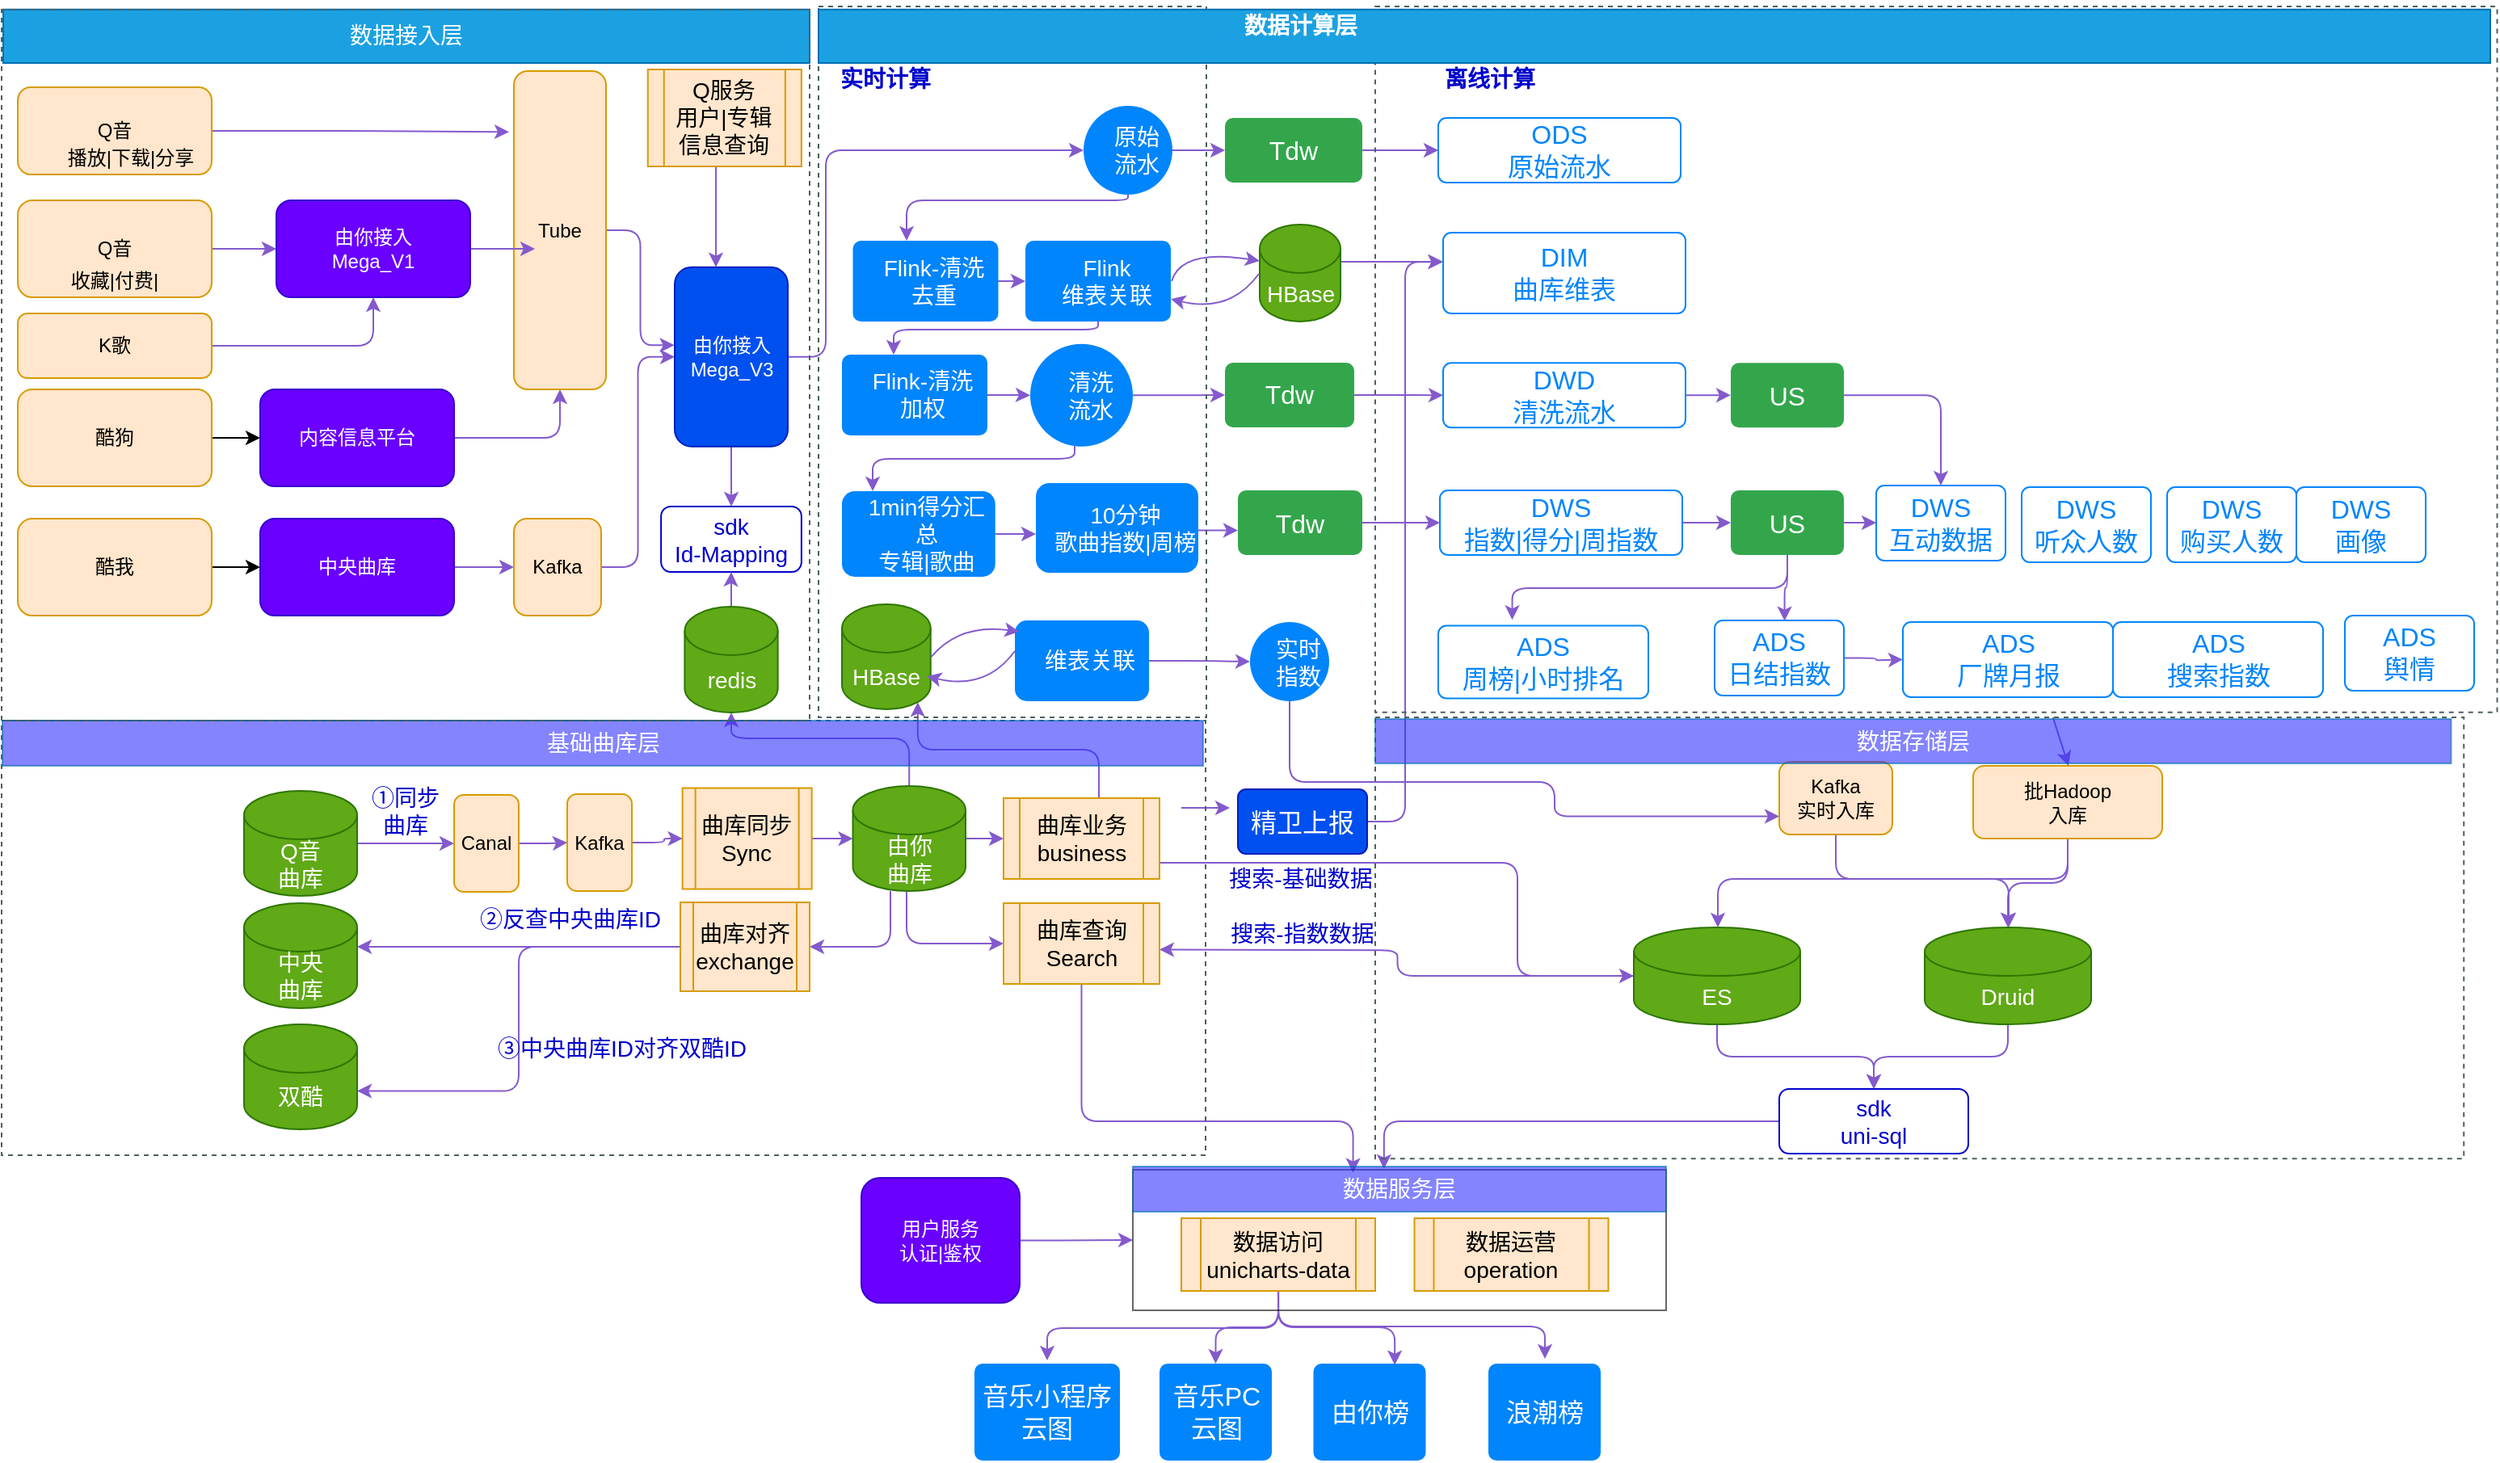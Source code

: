 <mxfile version="16.5.6" type="github"><diagram name="Copy of 数据流全景" id="AOgJiltqsWWzv7yfPzui"><mxGraphModel dx="1242" dy="770" grid="1" gridSize="10" guides="1" tooltips="1" connect="1" arrows="1" fold="1" page="0" pageScale="1" pageWidth="827" pageHeight="1169" math="0" shadow="0"><root><mxCell id="qAPHkPxkgTl0DHaW_yIt-0"/><mxCell id="qAPHkPxkgTl0DHaW_yIt-1" parent="qAPHkPxkgTl0DHaW_yIt-0"/><mxCell id="qAPHkPxkgTl0DHaW_yIt-2" style="edgeStyle=orthogonalEdgeStyle;shape=connector;rounded=1;orthogonalLoop=1;jettySize=auto;html=1;entryX=-0.053;entryY=0.191;entryDx=0;entryDy=0;entryPerimeter=0;labelBackgroundColor=default;fontFamily=Helvetica;fontSize=14;fontColor=#0000CC;endArrow=classic;strokeColor=#845ACC;" parent="qAPHkPxkgTl0DHaW_yIt-1" source="qAPHkPxkgTl0DHaW_yIt-3" target="qAPHkPxkgTl0DHaW_yIt-20" edge="1"><mxGeometry relative="1" as="geometry"/></mxCell><mxCell id="qAPHkPxkgTl0DHaW_yIt-3" value="Q音" style="rounded=1;whiteSpace=wrap;html=1;fillColor=#ffe6cc;strokeColor=#d79b00;" parent="qAPHkPxkgTl0DHaW_yIt-1" vertex="1"><mxGeometry x="80" y="230" width="120" height="54" as="geometry"/></mxCell><mxCell id="qAPHkPxkgTl0DHaW_yIt-4" value="" style="edgeStyle=orthogonalEdgeStyle;shape=connector;rounded=1;orthogonalLoop=1;jettySize=auto;html=1;labelBackgroundColor=default;fontFamily=Helvetica;fontSize=11;fontColor=default;endArrow=classic;strokeColor=#845ACC;" parent="qAPHkPxkgTl0DHaW_yIt-1" source="qAPHkPxkgTl0DHaW_yIt-5" target="qAPHkPxkgTl0DHaW_yIt-22" edge="1"><mxGeometry relative="1" as="geometry"/></mxCell><mxCell id="qAPHkPxkgTl0DHaW_yIt-5" value="Q音" style="rounded=1;whiteSpace=wrap;html=1;fillColor=#ffe6cc;strokeColor=#d79b00;" parent="qAPHkPxkgTl0DHaW_yIt-1" vertex="1"><mxGeometry x="80" y="300" width="120" height="60" as="geometry"/></mxCell><mxCell id="qAPHkPxkgTl0DHaW_yIt-6" value="" style="edgeStyle=orthogonalEdgeStyle;rounded=1;orthogonalLoop=1;jettySize=auto;html=1;curved=1;" parent="qAPHkPxkgTl0DHaW_yIt-1" source="qAPHkPxkgTl0DHaW_yIt-7" target="qAPHkPxkgTl0DHaW_yIt-13" edge="1"><mxGeometry relative="1" as="geometry"/></mxCell><mxCell id="qAPHkPxkgTl0DHaW_yIt-7" value="酷狗" style="rounded=1;whiteSpace=wrap;html=1;fillColor=#ffe6cc;strokeColor=#d79b00;" parent="qAPHkPxkgTl0DHaW_yIt-1" vertex="1"><mxGeometry x="80" y="417" width="120" height="60" as="geometry"/></mxCell><mxCell id="qAPHkPxkgTl0DHaW_yIt-8" value="" style="edgeStyle=orthogonalEdgeStyle;rounded=1;orthogonalLoop=1;jettySize=auto;html=1;curved=1;" parent="qAPHkPxkgTl0DHaW_yIt-1" source="qAPHkPxkgTl0DHaW_yIt-9" target="qAPHkPxkgTl0DHaW_yIt-11" edge="1"><mxGeometry relative="1" as="geometry"/></mxCell><mxCell id="qAPHkPxkgTl0DHaW_yIt-9" value="酷我" style="rounded=1;whiteSpace=wrap;html=1;fillColor=#ffe6cc;strokeColor=#d79b00;" parent="qAPHkPxkgTl0DHaW_yIt-1" vertex="1"><mxGeometry x="80" y="497" width="120" height="60" as="geometry"/></mxCell><mxCell id="qAPHkPxkgTl0DHaW_yIt-10" style="edgeStyle=orthogonalEdgeStyle;shape=connector;rounded=1;orthogonalLoop=1;jettySize=auto;html=1;labelBackgroundColor=default;fontFamily=Helvetica;fontSize=11;fontColor=default;endArrow=classic;strokeColor=#845ACC;" parent="qAPHkPxkgTl0DHaW_yIt-1" source="qAPHkPxkgTl0DHaW_yIt-11" target="qAPHkPxkgTl0DHaW_yIt-15" edge="1"><mxGeometry relative="1" as="geometry"/></mxCell><mxCell id="qAPHkPxkgTl0DHaW_yIt-11" value="中央曲库" style="rounded=1;whiteSpace=wrap;html=1;fillColor=#6a00ff;fontColor=#ffffff;strokeColor=#3700CC;" parent="qAPHkPxkgTl0DHaW_yIt-1" vertex="1"><mxGeometry x="230" y="497" width="120" height="60" as="geometry"/></mxCell><mxCell id="qAPHkPxkgTl0DHaW_yIt-12" style="edgeStyle=orthogonalEdgeStyle;shape=connector;rounded=1;orthogonalLoop=1;jettySize=auto;html=1;entryX=0.5;entryY=1;entryDx=0;entryDy=0;labelBackgroundColor=default;fontFamily=Helvetica;fontSize=11;fontColor=default;endArrow=classic;strokeColor=#845ACC;" parent="qAPHkPxkgTl0DHaW_yIt-1" source="qAPHkPxkgTl0DHaW_yIt-13" target="qAPHkPxkgTl0DHaW_yIt-20" edge="1"><mxGeometry relative="1" as="geometry"/></mxCell><mxCell id="qAPHkPxkgTl0DHaW_yIt-13" value="内容信息平台" style="rounded=1;whiteSpace=wrap;html=1;fillColor=#6a00ff;strokeColor=#3700CC;fontColor=#ffffff;" parent="qAPHkPxkgTl0DHaW_yIt-1" vertex="1"><mxGeometry x="230" y="417" width="120" height="60" as="geometry"/></mxCell><mxCell id="qAPHkPxkgTl0DHaW_yIt-14" style="edgeStyle=orthogonalEdgeStyle;shape=connector;rounded=1;orthogonalLoop=1;jettySize=auto;html=1;entryX=0;entryY=0.5;entryDx=0;entryDy=0;labelBackgroundColor=default;fontFamily=Helvetica;fontSize=14;fontColor=#0000CC;endArrow=classic;strokeColor=#845ACC;" parent="qAPHkPxkgTl0DHaW_yIt-1" source="qAPHkPxkgTl0DHaW_yIt-15" target="qAPHkPxkgTl0DHaW_yIt-18" edge="1"><mxGeometry relative="1" as="geometry"/></mxCell><mxCell id="qAPHkPxkgTl0DHaW_yIt-15" value="Kafka" style="rounded=1;whiteSpace=wrap;html=1;fillColor=#ffe6cc;strokeColor=#d79b00;" parent="qAPHkPxkgTl0DHaW_yIt-1" vertex="1"><mxGeometry x="387" y="497" width="54" height="60" as="geometry"/></mxCell><mxCell id="qAPHkPxkgTl0DHaW_yIt-16" style="edgeStyle=orthogonalEdgeStyle;shape=connector;rounded=1;orthogonalLoop=1;jettySize=auto;html=1;labelBackgroundColor=default;fontFamily=Helvetica;fontSize=14;fontColor=#0000CC;endArrow=classic;strokeColor=#845ACC;" parent="qAPHkPxkgTl0DHaW_yIt-1" source="qAPHkPxkgTl0DHaW_yIt-18" target="qAPHkPxkgTl0DHaW_yIt-50" edge="1"><mxGeometry relative="1" as="geometry"><Array as="points"><mxPoint x="580" y="397"/><mxPoint x="580" y="269"/></Array></mxGeometry></mxCell><mxCell id="qAPHkPxkgTl0DHaW_yIt-17" style="edgeStyle=orthogonalEdgeStyle;shape=connector;rounded=1;orthogonalLoop=1;jettySize=auto;html=1;labelBackgroundColor=default;fontFamily=Helvetica;fontSize=14;fontColor=#0000CC;endArrow=classic;strokeColor=#845ACC;" parent="qAPHkPxkgTl0DHaW_yIt-1" source="qAPHkPxkgTl0DHaW_yIt-18" target="qAPHkPxkgTl0DHaW_yIt-103" edge="1"><mxGeometry relative="1" as="geometry"/></mxCell><mxCell id="qAPHkPxkgTl0DHaW_yIt-18" value="由你接入&lt;br&gt;Mega_V3" style="rounded=1;whiteSpace=wrap;html=1;fillColor=#0050ef;fontColor=#ffffff;strokeColor=#001DBC;" parent="qAPHkPxkgTl0DHaW_yIt-1" vertex="1"><mxGeometry x="486.5" y="341.37" width="70" height="111" as="geometry"/></mxCell><mxCell id="qAPHkPxkgTl0DHaW_yIt-19" style="edgeStyle=orthogonalEdgeStyle;shape=connector;rounded=1;orthogonalLoop=1;jettySize=auto;html=1;entryX=-0.003;entryY=0.435;entryDx=0;entryDy=0;entryPerimeter=0;labelBackgroundColor=default;fontFamily=Helvetica;fontSize=14;fontColor=#0000CC;endArrow=classic;strokeColor=#845ACC;" parent="qAPHkPxkgTl0DHaW_yIt-1" source="qAPHkPxkgTl0DHaW_yIt-20" target="qAPHkPxkgTl0DHaW_yIt-18" edge="1"><mxGeometry relative="1" as="geometry"/></mxCell><mxCell id="qAPHkPxkgTl0DHaW_yIt-20" value="Tube" style="rounded=1;whiteSpace=wrap;html=1;fillColor=#ffe6cc;strokeColor=#d79b00;" parent="qAPHkPxkgTl0DHaW_yIt-1" vertex="1"><mxGeometry x="387" y="220" width="57" height="197" as="geometry"/></mxCell><mxCell id="qAPHkPxkgTl0DHaW_yIt-21" style="edgeStyle=orthogonalEdgeStyle;shape=connector;rounded=1;orthogonalLoop=1;jettySize=auto;html=1;labelBackgroundColor=default;fontFamily=Helvetica;fontSize=11;fontColor=default;endArrow=classic;strokeColor=#845ACC;" parent="qAPHkPxkgTl0DHaW_yIt-1" source="qAPHkPxkgTl0DHaW_yIt-22" edge="1"><mxGeometry relative="1" as="geometry"><mxPoint x="400" y="330" as="targetPoint"/></mxGeometry></mxCell><mxCell id="qAPHkPxkgTl0DHaW_yIt-22" value="由你接入&lt;br&gt;Mega_V1" style="rounded=1;whiteSpace=wrap;html=1;fillColor=#6a00ff;fontColor=#ffffff;strokeColor=#3700CC;" parent="qAPHkPxkgTl0DHaW_yIt-1" vertex="1"><mxGeometry x="240" y="300" width="120" height="60" as="geometry"/></mxCell><mxCell id="qAPHkPxkgTl0DHaW_yIt-23" value="播放|下载|分享" style="text;html=1;strokeColor=none;fillColor=none;align=center;verticalAlign=middle;whiteSpace=wrap;rounded=1;" parent="qAPHkPxkgTl0DHaW_yIt-1" vertex="1"><mxGeometry x="100" y="259" width="100" height="30" as="geometry"/></mxCell><mxCell id="qAPHkPxkgTl0DHaW_yIt-24" value="收藏|付费|" style="text;html=1;strokeColor=none;fillColor=none;align=center;verticalAlign=middle;whiteSpace=wrap;rounded=1;" parent="qAPHkPxkgTl0DHaW_yIt-1" vertex="1"><mxGeometry x="90" y="335" width="100" height="30" as="geometry"/></mxCell><mxCell id="qAPHkPxkgTl0DHaW_yIt-25" style="edgeStyle=orthogonalEdgeStyle;shape=connector;rounded=1;orthogonalLoop=1;jettySize=auto;html=1;entryX=0.5;entryY=1;entryDx=0;entryDy=0;labelBackgroundColor=default;fontFamily=Helvetica;fontSize=11;fontColor=default;endArrow=classic;strokeColor=#845ACC;" parent="qAPHkPxkgTl0DHaW_yIt-1" source="qAPHkPxkgTl0DHaW_yIt-26" target="qAPHkPxkgTl0DHaW_yIt-22" edge="1"><mxGeometry relative="1" as="geometry"/></mxCell><mxCell id="qAPHkPxkgTl0DHaW_yIt-26" value="K歌" style="rounded=1;whiteSpace=wrap;html=1;fillColor=#ffe6cc;strokeColor=#d79b00;" parent="qAPHkPxkgTl0DHaW_yIt-1" vertex="1"><mxGeometry x="80" y="370" width="120" height="40" as="geometry"/></mxCell><mxCell id="qAPHkPxkgTl0DHaW_yIt-27" value="" style="edgeStyle=orthogonalEdgeStyle;shape=connector;rounded=1;orthogonalLoop=1;jettySize=auto;html=1;labelBackgroundColor=default;fontFamily=Helvetica;fontSize=14;fontColor=#FFFFFF;endArrow=classic;strokeColor=#845ACC;" parent="qAPHkPxkgTl0DHaW_yIt-1" source="qAPHkPxkgTl0DHaW_yIt-28" target="qAPHkPxkgTl0DHaW_yIt-29" edge="1"><mxGeometry relative="1" as="geometry"/></mxCell><mxCell id="qAPHkPxkgTl0DHaW_yIt-28" value="Tdw" style="html=1;shadow=0;dashed=0;shape=mxgraph.bootstrap.rrect;rSize=5;strokeColor=none;strokeWidth=1;fillColor=#33A64C;fontColor=#FFFFFF;whiteSpace=wrap;align=center;verticalAlign=middle;spacingLeft=0;fontStyle=0;fontSize=16;spacing=5;rounded=1;" parent="qAPHkPxkgTl0DHaW_yIt-1" vertex="1"><mxGeometry x="827" y="249" width="85" height="40" as="geometry"/></mxCell><mxCell id="qAPHkPxkgTl0DHaW_yIt-29" value="ODS&lt;br&gt;原始流水" style="html=1;shadow=0;dashed=0;shape=mxgraph.bootstrap.rrect;rSize=5;strokeColor=#0085FC;strokeWidth=1;fillColor=none;fontColor=#0085FC;whiteSpace=wrap;align=center;verticalAlign=middle;spacingLeft=0;fontStyle=0;fontSize=16;spacing=5;rounded=1;fontFamily=Helvetica;" parent="qAPHkPxkgTl0DHaW_yIt-1" vertex="1"><mxGeometry x="959" y="249" width="150" height="40" as="geometry"/></mxCell><mxCell id="qAPHkPxkgTl0DHaW_yIt-30" style="edgeStyle=orthogonalEdgeStyle;shape=connector;rounded=1;orthogonalLoop=1;jettySize=auto;html=1;labelBackgroundColor=default;fontFamily=Helvetica;fontSize=14;fontColor=#FFFFFF;endArrow=classic;strokeColor=#845ACC;" parent="qAPHkPxkgTl0DHaW_yIt-1" source="qAPHkPxkgTl0DHaW_yIt-31" target="qAPHkPxkgTl0DHaW_yIt-33" edge="1"><mxGeometry relative="1" as="geometry"><Array as="points"><mxPoint x="749" y="380"/><mxPoint x="622" y="380"/></Array></mxGeometry></mxCell><mxCell id="qAPHkPxkgTl0DHaW_yIt-31" value="Flink&lt;br&gt;维表关联" style="html=1;shadow=0;dashed=0;shape=mxgraph.bootstrap.rrect;rSize=5;strokeColor=none;strokeWidth=1;fillColor=#0085FC;fontColor=#FFFFFF;whiteSpace=wrap;align=center;verticalAlign=middle;spacingLeft=10;fontStyle=0;fontSize=14;rounded=1;" parent="qAPHkPxkgTl0DHaW_yIt-1" vertex="1"><mxGeometry x="703.5" y="325" width="90" height="50" as="geometry"/></mxCell><mxCell id="qAPHkPxkgTl0DHaW_yIt-32" style="edgeStyle=orthogonalEdgeStyle;shape=connector;rounded=1;orthogonalLoop=1;jettySize=auto;html=1;labelBackgroundColor=default;fontFamily=Helvetica;fontSize=14;fontColor=#FFFFFF;endArrow=classic;strokeColor=#845ACC;" parent="qAPHkPxkgTl0DHaW_yIt-1" source="qAPHkPxkgTl0DHaW_yIt-33" target="qAPHkPxkgTl0DHaW_yIt-36" edge="1"><mxGeometry relative="1" as="geometry"/></mxCell><mxCell id="qAPHkPxkgTl0DHaW_yIt-33" value="Flink-清洗&lt;br&gt;加权" style="html=1;shadow=0;dashed=0;shape=mxgraph.bootstrap.rrect;rSize=5;strokeColor=none;strokeWidth=1;fillColor=#0085FC;fontColor=#FFFFFF;whiteSpace=wrap;align=center;verticalAlign=middle;spacingLeft=10;fontStyle=0;fontSize=14;rounded=1;" parent="qAPHkPxkgTl0DHaW_yIt-1" vertex="1"><mxGeometry x="590" y="395.49" width="90" height="50" as="geometry"/></mxCell><mxCell id="qAPHkPxkgTl0DHaW_yIt-34" value="" style="edgeStyle=orthogonalEdgeStyle;shape=connector;rounded=1;orthogonalLoop=1;jettySize=auto;html=1;labelBackgroundColor=default;fontFamily=Helvetica;fontSize=14;fontColor=#FFFFFF;endArrow=classic;strokeColor=#845ACC;" parent="qAPHkPxkgTl0DHaW_yIt-1" source="qAPHkPxkgTl0DHaW_yIt-36" target="qAPHkPxkgTl0DHaW_yIt-38" edge="1"><mxGeometry relative="1" as="geometry"/></mxCell><mxCell id="qAPHkPxkgTl0DHaW_yIt-35" style="edgeStyle=orthogonalEdgeStyle;shape=connector;rounded=1;orthogonalLoop=1;jettySize=auto;html=1;labelBackgroundColor=default;fontFamily=Helvetica;fontSize=14;fontColor=#FFFFFF;endArrow=classic;strokeColor=#845ACC;" parent="qAPHkPxkgTl0DHaW_yIt-1" source="qAPHkPxkgTl0DHaW_yIt-36" target="qAPHkPxkgTl0DHaW_yIt-40" edge="1"><mxGeometry relative="1" as="geometry"><Array as="points"><mxPoint x="734" y="460"/><mxPoint x="609" y="460"/></Array></mxGeometry></mxCell><mxCell id="qAPHkPxkgTl0DHaW_yIt-36" value="清洗&lt;br&gt;流水" style="ellipse;whiteSpace=wrap;html=1;fontSize=14;fillColor=#0085FC;strokeColor=none;fontColor=#FFFFFF;shadow=0;dashed=0;strokeWidth=1;spacingLeft=10;fontStyle=0;rounded=1;" parent="qAPHkPxkgTl0DHaW_yIt-1" vertex="1"><mxGeometry x="706.5" y="388.87" width="63.5" height="63.5" as="geometry"/></mxCell><mxCell id="qAPHkPxkgTl0DHaW_yIt-37" value="" style="edgeStyle=orthogonalEdgeStyle;shape=connector;rounded=1;orthogonalLoop=1;jettySize=auto;html=1;labelBackgroundColor=default;fontFamily=Helvetica;fontSize=14;fontColor=#FFFFFF;endArrow=classic;strokeColor=#845ACC;" parent="qAPHkPxkgTl0DHaW_yIt-1" source="qAPHkPxkgTl0DHaW_yIt-38" target="qAPHkPxkgTl0DHaW_yIt-47" edge="1"><mxGeometry relative="1" as="geometry"/></mxCell><mxCell id="qAPHkPxkgTl0DHaW_yIt-38" value="Tdw" style="html=1;shadow=0;dashed=0;shape=mxgraph.bootstrap.rrect;rSize=5;strokeColor=none;strokeWidth=1;fillColor=#33A64C;fontColor=#FFFFFF;whiteSpace=wrap;align=center;verticalAlign=middle;spacingLeft=0;fontStyle=0;fontSize=16;spacing=5;rounded=1;" parent="qAPHkPxkgTl0DHaW_yIt-1" vertex="1"><mxGeometry x="827" y="400.49" width="80" height="40" as="geometry"/></mxCell><mxCell id="qAPHkPxkgTl0DHaW_yIt-39" value="" style="edgeStyle=orthogonalEdgeStyle;shape=connector;rounded=1;orthogonalLoop=1;jettySize=auto;html=1;labelBackgroundColor=default;fontFamily=Helvetica;fontSize=14;fontColor=#FFFFFF;endArrow=classic;strokeColor=#845ACC;" parent="qAPHkPxkgTl0DHaW_yIt-1" source="qAPHkPxkgTl0DHaW_yIt-40" target="qAPHkPxkgTl0DHaW_yIt-42" edge="1"><mxGeometry relative="1" as="geometry"><Array as="points"><mxPoint x="680" y="505"/><mxPoint x="680" y="505"/></Array></mxGeometry></mxCell><mxCell id="qAPHkPxkgTl0DHaW_yIt-40" value="1min得分汇总&lt;br&gt;专辑|歌曲" style="whiteSpace=wrap;html=1;fontSize=14;fillColor=#0085FC;strokeColor=none;fontColor=#FFFFFF;shadow=0;dashed=0;strokeWidth=1;spacingLeft=10;fontStyle=0;rounded=1;" parent="qAPHkPxkgTl0DHaW_yIt-1" vertex="1"><mxGeometry x="590" y="480" width="94.87" height="53" as="geometry"/></mxCell><mxCell id="qAPHkPxkgTl0DHaW_yIt-41" value="" style="edgeStyle=orthogonalEdgeStyle;shape=connector;rounded=1;orthogonalLoop=1;jettySize=auto;html=1;labelBackgroundColor=default;fontFamily=Helvetica;fontSize=14;fontColor=#FFFFFF;endArrow=classic;strokeColor=#845ACC;" parent="qAPHkPxkgTl0DHaW_yIt-1" edge="1"><mxGeometry relative="1" as="geometry"><mxPoint x="801.5" y="504.25" as="sourcePoint"/><mxPoint x="835" y="504.45" as="targetPoint"/></mxGeometry></mxCell><mxCell id="qAPHkPxkgTl0DHaW_yIt-42" value="10分钟&lt;br&gt;歌曲指数|周榜" style="whiteSpace=wrap;html=1;fontSize=14;fillColor=#0085FC;strokeColor=none;fontColor=#FFFFFF;shadow=0;dashed=0;strokeWidth=1;spacingLeft=10;fontStyle=0;rounded=1;" parent="qAPHkPxkgTl0DHaW_yIt-1" vertex="1"><mxGeometry x="710" y="475" width="100.5" height="55.5" as="geometry"/></mxCell><mxCell id="qAPHkPxkgTl0DHaW_yIt-43" value="" style="edgeStyle=orthogonalEdgeStyle;shape=connector;rounded=1;orthogonalLoop=1;jettySize=auto;html=1;labelBackgroundColor=default;fontFamily=Helvetica;fontSize=14;fontColor=#FFFFFF;endArrow=classic;strokeColor=#845ACC;" parent="qAPHkPxkgTl0DHaW_yIt-1" source="qAPHkPxkgTl0DHaW_yIt-57" target="qAPHkPxkgTl0DHaW_yIt-45" edge="1"><mxGeometry relative="1" as="geometry"/></mxCell><mxCell id="qAPHkPxkgTl0DHaW_yIt-44" value="" style="edgeStyle=orthogonalEdgeStyle;shape=connector;rounded=1;orthogonalLoop=1;jettySize=auto;html=1;labelBackgroundColor=default;fontFamily=Helvetica;fontSize=14;fontColor=#FFFFFF;endArrow=classic;strokeColor=#845ACC;" parent="qAPHkPxkgTl0DHaW_yIt-1" source="qAPHkPxkgTl0DHaW_yIt-45" target="qAPHkPxkgTl0DHaW_yIt-79" edge="1"><mxGeometry relative="1" as="geometry"/></mxCell><mxCell id="qAPHkPxkgTl0DHaW_yIt-45" value="DWS&lt;br&gt;指数|得分|周指数" style="html=1;shadow=0;dashed=0;shape=mxgraph.bootstrap.rrect;rSize=5;strokeColor=#0085FC;strokeWidth=1;fillColor=none;fontColor=#0085FC;whiteSpace=wrap;align=center;verticalAlign=middle;spacingLeft=0;fontStyle=0;fontSize=16;spacing=5;rounded=1;fontFamily=Helvetica;" parent="qAPHkPxkgTl0DHaW_yIt-1" vertex="1"><mxGeometry x="960" y="479.5" width="150" height="40" as="geometry"/></mxCell><mxCell id="qAPHkPxkgTl0DHaW_yIt-46" value="" style="edgeStyle=orthogonalEdgeStyle;shape=connector;rounded=1;orthogonalLoop=1;jettySize=auto;html=1;labelBackgroundColor=default;fontFamily=Helvetica;fontSize=14;fontColor=#FFFFFF;endArrow=classic;strokeColor=#845ACC;" parent="qAPHkPxkgTl0DHaW_yIt-1" source="qAPHkPxkgTl0DHaW_yIt-47" target="qAPHkPxkgTl0DHaW_yIt-83" edge="1"><mxGeometry relative="1" as="geometry"/></mxCell><mxCell id="qAPHkPxkgTl0DHaW_yIt-47" value="DWD&lt;br&gt;清洗流水" style="html=1;shadow=0;dashed=0;shape=mxgraph.bootstrap.rrect;rSize=5;strokeColor=#0085FC;strokeWidth=1;fillColor=none;fontColor=#0085FC;whiteSpace=wrap;align=center;verticalAlign=middle;spacingLeft=0;fontStyle=0;fontSize=16;spacing=5;rounded=1;fontFamily=Helvetica;" parent="qAPHkPxkgTl0DHaW_yIt-1" vertex="1"><mxGeometry x="962" y="400.62" width="150" height="40" as="geometry"/></mxCell><mxCell id="qAPHkPxkgTl0DHaW_yIt-48" style="edgeStyle=orthogonalEdgeStyle;shape=connector;rounded=1;orthogonalLoop=1;jettySize=auto;html=1;labelBackgroundColor=default;fontFamily=Helvetica;fontSize=14;fontColor=#000099;endArrow=classic;strokeColor=#845ACC;" parent="qAPHkPxkgTl0DHaW_yIt-1" source="qAPHkPxkgTl0DHaW_yIt-50" target="qAPHkPxkgTl0DHaW_yIt-52" edge="1"><mxGeometry relative="1" as="geometry"><Array as="points"><mxPoint x="767" y="300"/><mxPoint x="630" y="300"/></Array></mxGeometry></mxCell><mxCell id="qAPHkPxkgTl0DHaW_yIt-49" style="edgeStyle=orthogonalEdgeStyle;shape=connector;rounded=1;orthogonalLoop=1;jettySize=auto;html=1;labelBackgroundColor=default;fontFamily=Helvetica;fontSize=14;fontColor=#FFFFFF;endArrow=classic;strokeColor=#845ACC;" parent="qAPHkPxkgTl0DHaW_yIt-1" source="qAPHkPxkgTl0DHaW_yIt-50" target="qAPHkPxkgTl0DHaW_yIt-28" edge="1"><mxGeometry relative="1" as="geometry"/></mxCell><mxCell id="qAPHkPxkgTl0DHaW_yIt-50" value="原始&lt;br&gt;流水" style="ellipse;whiteSpace=wrap;html=1;fontSize=14;fillColor=#0085FC;strokeColor=none;fontColor=#FFFFFF;shadow=0;dashed=0;strokeWidth=1;spacingLeft=10;fontStyle=0;rounded=1;" parent="qAPHkPxkgTl0DHaW_yIt-1" vertex="1"><mxGeometry x="739.5" y="241.5" width="55" height="55" as="geometry"/></mxCell><mxCell id="qAPHkPxkgTl0DHaW_yIt-51" value="" style="edgeStyle=orthogonalEdgeStyle;shape=connector;rounded=1;orthogonalLoop=1;jettySize=auto;html=1;labelBackgroundColor=default;fontFamily=Helvetica;fontSize=14;fontColor=#FFFFFF;endArrow=classic;strokeColor=#845ACC;" parent="qAPHkPxkgTl0DHaW_yIt-1" source="qAPHkPxkgTl0DHaW_yIt-52" target="qAPHkPxkgTl0DHaW_yIt-31" edge="1"><mxGeometry relative="1" as="geometry"/></mxCell><mxCell id="qAPHkPxkgTl0DHaW_yIt-52" value="Flink-清洗&lt;br&gt;去重" style="html=1;shadow=0;dashed=0;shape=mxgraph.bootstrap.rrect;rSize=5;strokeColor=none;strokeWidth=1;fillColor=#0085FC;fontColor=#FFFFFF;whiteSpace=wrap;align=center;verticalAlign=middle;spacingLeft=10;fontStyle=0;fontSize=14;rounded=1;" parent="qAPHkPxkgTl0DHaW_yIt-1" vertex="1"><mxGeometry x="596.75" y="325" width="90" height="50" as="geometry"/></mxCell><mxCell id="qAPHkPxkgTl0DHaW_yIt-53" style="edgeStyle=orthogonalEdgeStyle;shape=connector;rounded=1;orthogonalLoop=1;jettySize=auto;html=1;labelBackgroundColor=default;fontFamily=Helvetica;fontSize=14;fontColor=#FFFFFF;endArrow=classic;strokeColor=#845ACC;startArrow=none;" parent="qAPHkPxkgTl0DHaW_yIt-1" source="qAPHkPxkgTl0DHaW_yIt-57" edge="1"><mxGeometry relative="1" as="geometry"><mxPoint x="880" y="492" as="targetPoint"/><Array as="points"><mxPoint x="840" y="492"/></Array></mxGeometry></mxCell><mxCell id="qAPHkPxkgTl0DHaW_yIt-54" value="" style="edgeStyle=orthogonalEdgeStyle;shape=connector;rounded=1;orthogonalLoop=1;jettySize=auto;html=1;labelBackgroundColor=default;fontFamily=Helvetica;fontSize=14;fontColor=#0000CC;endArrow=classic;strokeColor=#845ACC;" parent="qAPHkPxkgTl0DHaW_yIt-1" source="qAPHkPxkgTl0DHaW_yIt-55" target="qAPHkPxkgTl0DHaW_yIt-140" edge="1"><mxGeometry relative="1" as="geometry"/></mxCell><mxCell id="qAPHkPxkgTl0DHaW_yIt-55" value="维表关联" style="whiteSpace=wrap;html=1;fontSize=14;fillColor=#0085FC;strokeColor=none;fontColor=#FFFFFF;shadow=0;dashed=0;strokeWidth=1;spacingLeft=10;fontStyle=0;rounded=1;" parent="qAPHkPxkgTl0DHaW_yIt-1" vertex="1"><mxGeometry x="697" y="560" width="83" height="50" as="geometry"/></mxCell><mxCell id="qAPHkPxkgTl0DHaW_yIt-56" style="edgeStyle=orthogonalEdgeStyle;shape=connector;rounded=1;orthogonalLoop=1;jettySize=auto;html=1;exitX=0.5;exitY=1;exitDx=0;exitDy=0;labelBackgroundColor=default;fontFamily=Helvetica;fontSize=14;fontColor=#FFFFFF;endArrow=classic;strokeColor=#845ACC;" parent="qAPHkPxkgTl0DHaW_yIt-1" source="qAPHkPxkgTl0DHaW_yIt-15" target="qAPHkPxkgTl0DHaW_yIt-15" edge="1"><mxGeometry relative="1" as="geometry"/></mxCell><mxCell id="qAPHkPxkgTl0DHaW_yIt-57" value="Tdw" style="html=1;shadow=0;dashed=0;shape=mxgraph.bootstrap.rrect;rSize=5;strokeColor=none;strokeWidth=1;fillColor=#33A64C;fontColor=#FFFFFF;whiteSpace=wrap;align=center;verticalAlign=middle;spacingLeft=0;fontStyle=0;fontSize=16;spacing=5;rounded=1;" parent="qAPHkPxkgTl0DHaW_yIt-1" vertex="1"><mxGeometry x="835" y="479.5" width="77" height="40" as="geometry"/></mxCell><mxCell id="qAPHkPxkgTl0DHaW_yIt-58" value="" style="edgeStyle=orthogonalEdgeStyle;shape=connector;rounded=1;orthogonalLoop=1;jettySize=auto;html=1;labelBackgroundColor=default;fontFamily=Helvetica;fontSize=14;fontColor=#FFFFFF;endArrow=classic;strokeColor=#845ACC;" parent="qAPHkPxkgTl0DHaW_yIt-1" edge="1"><mxGeometry relative="1" as="geometry"><mxPoint x="898.5" y="338" as="sourcePoint"/><mxPoint x="962" y="338" as="targetPoint"/></mxGeometry></mxCell><mxCell id="qAPHkPxkgTl0DHaW_yIt-59" value="HBase" style="shape=cylinder3;whiteSpace=wrap;html=1;boundedLbl=1;backgroundOutline=1;size=15;fontFamily=Helvetica;fontSize=14;fillColor=#60a917;fontColor=#ffffff;strokeColor=#2D7600;" parent="qAPHkPxkgTl0DHaW_yIt-1" vertex="1"><mxGeometry x="848.5" y="315" width="50" height="60" as="geometry"/></mxCell><mxCell id="qAPHkPxkgTl0DHaW_yIt-60" value="" style="curved=1;endArrow=classic;html=1;rounded=1;labelBackgroundColor=default;fontFamily=Helvetica;fontSize=14;fontColor=#FFFFFF;strokeColor=#845ACC;shape=connector;entryX=0;entryY=0;entryDx=0;entryDy=22.5;entryPerimeter=0;" parent="qAPHkPxkgTl0DHaW_yIt-1" target="qAPHkPxkgTl0DHaW_yIt-59" edge="1"><mxGeometry width="50" height="50" relative="1" as="geometry"><mxPoint x="794" y="350" as="sourcePoint"/><mxPoint x="843.5" y="310" as="targetPoint"/><Array as="points"><mxPoint x="800" y="330"/></Array></mxGeometry></mxCell><mxCell id="qAPHkPxkgTl0DHaW_yIt-61" value="" style="curved=1;endArrow=classic;html=1;rounded=1;labelBackgroundColor=default;fontFamily=Helvetica;fontSize=14;fontColor=#FFFFFF;strokeColor=#845ACC;shape=connector;" parent="qAPHkPxkgTl0DHaW_yIt-1" target="qAPHkPxkgTl0DHaW_yIt-31" edge="1"><mxGeometry width="50" height="50" relative="1" as="geometry"><mxPoint x="848" y="345.49" as="sourcePoint"/><mxPoint x="827" y="395.12" as="targetPoint"/><Array as="points"><mxPoint x="830" y="370"/></Array></mxGeometry></mxCell><mxCell id="qAPHkPxkgTl0DHaW_yIt-62" value="HBase" style="shape=cylinder3;whiteSpace=wrap;html=1;boundedLbl=1;backgroundOutline=1;size=15;fontFamily=Helvetica;fontSize=14;fillColor=#60a917;fontColor=#ffffff;strokeColor=#2D7600;" parent="qAPHkPxkgTl0DHaW_yIt-1" vertex="1"><mxGeometry x="590" y="550" width="54.87" height="65" as="geometry"/></mxCell><mxCell id="qAPHkPxkgTl0DHaW_yIt-63" value="" style="curved=1;endArrow=classic;html=1;rounded=1;labelBackgroundColor=default;fontFamily=Helvetica;fontSize=14;fontColor=#FFFFFF;strokeColor=#845ACC;shape=connector;" parent="qAPHkPxkgTl0DHaW_yIt-1" edge="1"><mxGeometry width="50" height="50" relative="1" as="geometry"><mxPoint x="697" y="579" as="sourcePoint"/><mxPoint x="642.5" y="594.553" as="targetPoint"/><Array as="points"><mxPoint x="679" y="603.51"/></Array></mxGeometry></mxCell><mxCell id="qAPHkPxkgTl0DHaW_yIt-64" value="" style="curved=1;endArrow=classic;html=1;rounded=1;labelBackgroundColor=default;fontFamily=Helvetica;fontSize=14;fontColor=#FFFFFF;strokeColor=#845ACC;shape=connector;" parent="qAPHkPxkgTl0DHaW_yIt-1" edge="1"><mxGeometry width="50" height="50" relative="1" as="geometry"><mxPoint x="645.25" y="582.543" as="sourcePoint"/><mxPoint x="699.75" y="566.99" as="targetPoint"/><Array as="points"><mxPoint x="662.75" y="561.75"/></Array></mxGeometry></mxCell><mxCell id="qAPHkPxkgTl0DHaW_yIt-65" value="" style="edgeStyle=orthogonalEdgeStyle;shape=connector;rounded=1;orthogonalLoop=1;jettySize=auto;html=1;labelBackgroundColor=default;fontFamily=Helvetica;fontSize=14;fontColor=#FFFFFF;endArrow=classic;strokeColor=#845ACC;" parent="qAPHkPxkgTl0DHaW_yIt-1" source="qAPHkPxkgTl0DHaW_yIt-66" target="qAPHkPxkgTl0DHaW_yIt-71" edge="1"><mxGeometry relative="1" as="geometry"/></mxCell><mxCell id="qAPHkPxkgTl0DHaW_yIt-66" value="曲库同步&lt;br&gt;Sync" style="shape=process;whiteSpace=wrap;html=1;backgroundOutline=1;fontFamily=Helvetica;fontSize=14;strokeColor=#d79b00;fillColor=#ffe6cc;" parent="qAPHkPxkgTl0DHaW_yIt-1" vertex="1"><mxGeometry x="491.32" y="663.75" width="80" height="62.5" as="geometry"/></mxCell><mxCell id="qAPHkPxkgTl0DHaW_yIt-67" style="edgeStyle=orthogonalEdgeStyle;shape=connector;rounded=1;orthogonalLoop=1;jettySize=auto;html=1;labelBackgroundColor=default;fontFamily=Helvetica;fontSize=14;fontColor=#FFFFFF;endArrow=classic;strokeColor=#845ACC;" parent="qAPHkPxkgTl0DHaW_yIt-1" source="qAPHkPxkgTl0DHaW_yIt-71" target="qAPHkPxkgTl0DHaW_yIt-97" edge="1"><mxGeometry relative="1" as="geometry"><Array as="points"><mxPoint x="630" y="760"/></Array></mxGeometry></mxCell><mxCell id="qAPHkPxkgTl0DHaW_yIt-68" style="edgeStyle=orthogonalEdgeStyle;shape=connector;rounded=1;orthogonalLoop=1;jettySize=auto;html=1;labelBackgroundColor=default;fontFamily=Helvetica;fontSize=14;fontColor=#0000CC;endArrow=classic;strokeColor=#845ACC;exitX=0.5;exitY=0;exitDx=0;exitDy=0;exitPerimeter=0;entryX=0.5;entryY=1;entryDx=0;entryDy=0;entryPerimeter=0;" parent="qAPHkPxkgTl0DHaW_yIt-1" source="qAPHkPxkgTl0DHaW_yIt-71" target="qAPHkPxkgTl0DHaW_yIt-105" edge="1"><mxGeometry relative="1" as="geometry"><mxPoint x="631.737" y="658" as="sourcePoint"/><mxPoint x="457" y="633" as="targetPoint"/><Array as="points"><mxPoint x="632" y="633"/><mxPoint x="522" y="633"/></Array></mxGeometry></mxCell><mxCell id="qAPHkPxkgTl0DHaW_yIt-69" style="edgeStyle=orthogonalEdgeStyle;shape=connector;rounded=1;orthogonalLoop=1;jettySize=auto;html=1;entryX=1;entryY=0.5;entryDx=0;entryDy=0;labelBackgroundColor=default;fontFamily=Helvetica;fontSize=14;fontColor=#0000CC;endArrow=classic;strokeColor=#845ACC;" parent="qAPHkPxkgTl0DHaW_yIt-1" source="qAPHkPxkgTl0DHaW_yIt-71" target="qAPHkPxkgTl0DHaW_yIt-110" edge="1"><mxGeometry relative="1" as="geometry"><Array as="points"><mxPoint x="620" y="762"/></Array></mxGeometry></mxCell><mxCell id="qAPHkPxkgTl0DHaW_yIt-70" value="" style="edgeStyle=orthogonalEdgeStyle;shape=connector;rounded=1;orthogonalLoop=1;jettySize=auto;html=1;labelBackgroundColor=default;fontFamily=Helvetica;fontSize=14;fontColor=#0000CC;endArrow=classic;strokeColor=#845ACC;" parent="qAPHkPxkgTl0DHaW_yIt-1" source="qAPHkPxkgTl0DHaW_yIt-71" target="qAPHkPxkgTl0DHaW_yIt-126" edge="1"><mxGeometry relative="1" as="geometry"/></mxCell><mxCell id="qAPHkPxkgTl0DHaW_yIt-71" value="由你&lt;br&gt;曲库" style="shape=cylinder3;whiteSpace=wrap;html=1;boundedLbl=1;backgroundOutline=1;size=15;fontFamily=Helvetica;fontSize=14;fillColor=#60a917;fontColor=#ffffff;strokeColor=#2D7600;" parent="qAPHkPxkgTl0DHaW_yIt-1" vertex="1"><mxGeometry x="596.75" y="662.5" width="69.75" height="65" as="geometry"/></mxCell><mxCell id="qAPHkPxkgTl0DHaW_yIt-72" style="edgeStyle=orthogonalEdgeStyle;shape=connector;rounded=1;orthogonalLoop=1;jettySize=auto;html=1;entryX=-0.002;entryY=0.361;entryDx=0;entryDy=0;entryPerimeter=0;labelBackgroundColor=default;fontFamily=Helvetica;fontSize=14;fontColor=#FFFFFF;endArrow=classic;strokeColor=#845ACC;" parent="qAPHkPxkgTl0DHaW_yIt-1" source="qAPHkPxkgTl0DHaW_yIt-73" target="qAPHkPxkgTl0DHaW_yIt-74" edge="1"><mxGeometry relative="1" as="geometry"/></mxCell><mxCell id="qAPHkPxkgTl0DHaW_yIt-73" value="精卫上报" style="html=1;shadow=0;dashed=0;shape=mxgraph.bootstrap.rrect;rSize=5;strokeColor=#001DBC;strokeWidth=1;fillColor=#0050ef;fontColor=#ffffff;whiteSpace=wrap;align=center;verticalAlign=middle;spacingLeft=0;fontStyle=0;fontSize=16;spacing=5;rounded=1;" parent="qAPHkPxkgTl0DHaW_yIt-1" vertex="1"><mxGeometry x="835" y="664.5" width="80" height="40" as="geometry"/></mxCell><mxCell id="qAPHkPxkgTl0DHaW_yIt-74" value="DIM&lt;br&gt;曲库维表" style="html=1;shadow=0;dashed=0;shape=mxgraph.bootstrap.rrect;rSize=5;strokeColor=#0085FC;strokeWidth=1;fillColor=none;fontColor=#0085FC;whiteSpace=wrap;align=center;verticalAlign=middle;spacingLeft=0;fontStyle=0;fontSize=16;spacing=5;rounded=1;fontFamily=Helvetica;" parent="qAPHkPxkgTl0DHaW_yIt-1" vertex="1"><mxGeometry x="962" y="320" width="150" height="50" as="geometry"/></mxCell><mxCell id="qAPHkPxkgTl0DHaW_yIt-75" value="ADS&lt;br&gt;周榜|小时排名" style="html=1;shadow=0;dashed=0;shape=mxgraph.bootstrap.rrect;rSize=5;strokeColor=#0085FC;strokeWidth=1;fillColor=none;fontColor=#0085FC;whiteSpace=wrap;align=center;verticalAlign=middle;spacingLeft=0;fontStyle=0;fontSize=16;spacing=5;rounded=1;fontFamily=Helvetica;" parent="qAPHkPxkgTl0DHaW_yIt-1" vertex="1"><mxGeometry x="959" y="563.25" width="130" height="45" as="geometry"/></mxCell><mxCell id="qAPHkPxkgTl0DHaW_yIt-76" value="" style="edgeStyle=orthogonalEdgeStyle;shape=connector;rounded=1;orthogonalLoop=1;jettySize=auto;html=1;labelBackgroundColor=default;fontFamily=Helvetica;fontSize=14;fontColor=#FFFFFF;endArrow=classic;strokeColor=#845ACC;entryX=0.352;entryY=-0.08;entryDx=0;entryDy=0;entryPerimeter=0;" parent="qAPHkPxkgTl0DHaW_yIt-1" source="qAPHkPxkgTl0DHaW_yIt-79" target="qAPHkPxkgTl0DHaW_yIt-75" edge="1"><mxGeometry relative="1" as="geometry"><Array as="points"><mxPoint x="1175" y="540"/><mxPoint x="1005" y="540"/></Array></mxGeometry></mxCell><mxCell id="qAPHkPxkgTl0DHaW_yIt-77" style="edgeStyle=orthogonalEdgeStyle;shape=connector;rounded=1;orthogonalLoop=1;jettySize=auto;html=1;labelBackgroundColor=default;fontFamily=Helvetica;fontSize=14;fontColor=#FFFFFF;endArrow=classic;strokeColor=#845ACC;" parent="qAPHkPxkgTl0DHaW_yIt-1" source="qAPHkPxkgTl0DHaW_yIt-79" edge="1"><mxGeometry relative="1" as="geometry"><mxPoint x="1230" y="499.5" as="targetPoint"/></mxGeometry></mxCell><mxCell id="qAPHkPxkgTl0DHaW_yIt-78" style="edgeStyle=orthogonalEdgeStyle;shape=connector;rounded=1;orthogonalLoop=1;jettySize=auto;html=1;entryX=0.541;entryY=0.007;entryDx=0;entryDy=0;entryPerimeter=0;labelBackgroundColor=default;fontFamily=Helvetica;fontSize=14;fontColor=#0000CC;endArrow=classic;strokeColor=#845ACC;" parent="qAPHkPxkgTl0DHaW_yIt-1" source="qAPHkPxkgTl0DHaW_yIt-79" target="qAPHkPxkgTl0DHaW_yIt-81" edge="1"><mxGeometry relative="1" as="geometry"/></mxCell><mxCell id="qAPHkPxkgTl0DHaW_yIt-79" value="US" style="html=1;shadow=0;dashed=0;shape=mxgraph.bootstrap.rrect;rSize=5;strokeColor=none;strokeWidth=1;fillColor=#33A64C;fontColor=#FFFFFF;whiteSpace=wrap;align=center;verticalAlign=middle;spacingLeft=0;fontStyle=0;fontSize=16;spacing=5;rounded=1;" parent="qAPHkPxkgTl0DHaW_yIt-1" vertex="1"><mxGeometry x="1140" y="479.5" width="70" height="40" as="geometry"/></mxCell><mxCell id="qAPHkPxkgTl0DHaW_yIt-80" style="edgeStyle=orthogonalEdgeStyle;shape=connector;rounded=1;orthogonalLoop=1;jettySize=auto;html=1;labelBackgroundColor=default;fontFamily=Helvetica;fontSize=14;fontColor=#FFFFFF;endArrow=classic;strokeColor=#845ACC;" parent="qAPHkPxkgTl0DHaW_yIt-1" source="qAPHkPxkgTl0DHaW_yIt-81" edge="1"><mxGeometry relative="1" as="geometry"><mxPoint x="1246.5" y="584.211" as="targetPoint"/></mxGeometry></mxCell><mxCell id="qAPHkPxkgTl0DHaW_yIt-81" value="ADS&lt;br&gt;日结指数" style="html=1;shadow=0;dashed=0;shape=mxgraph.bootstrap.rrect;rSize=5;strokeColor=#0085FC;strokeWidth=1;fillColor=none;fontColor=#0085FC;whiteSpace=wrap;align=center;verticalAlign=middle;spacingLeft=0;fontStyle=0;fontSize=16;spacing=5;rounded=1;fontFamily=Helvetica;" parent="qAPHkPxkgTl0DHaW_yIt-1" vertex="1"><mxGeometry x="1130" y="560" width="80" height="46.5" as="geometry"/></mxCell><mxCell id="qAPHkPxkgTl0DHaW_yIt-82" style="edgeStyle=orthogonalEdgeStyle;shape=connector;rounded=1;orthogonalLoop=1;jettySize=auto;html=1;labelBackgroundColor=default;fontFamily=Helvetica;fontSize=14;fontColor=#FFFFFF;endArrow=classic;strokeColor=#845ACC;" parent="qAPHkPxkgTl0DHaW_yIt-1" source="qAPHkPxkgTl0DHaW_yIt-83" target="qAPHkPxkgTl0DHaW_yIt-84" edge="1"><mxGeometry relative="1" as="geometry"/></mxCell><mxCell id="qAPHkPxkgTl0DHaW_yIt-83" value="US" style="html=1;shadow=0;dashed=0;shape=mxgraph.bootstrap.rrect;rSize=5;strokeColor=none;strokeWidth=1;fillColor=#33A64C;fontColor=#FFFFFF;whiteSpace=wrap;align=center;verticalAlign=middle;spacingLeft=0;fontStyle=0;fontSize=16;spacing=5;rounded=1;" parent="qAPHkPxkgTl0DHaW_yIt-1" vertex="1"><mxGeometry x="1140" y="400.62" width="70" height="40" as="geometry"/></mxCell><mxCell id="qAPHkPxkgTl0DHaW_yIt-84" value="DWS&lt;br&gt;互动数据" style="html=1;shadow=0;dashed=0;shape=mxgraph.bootstrap.rrect;rSize=5;strokeColor=#0085FC;strokeWidth=1;fillColor=none;fontColor=#0085FC;whiteSpace=wrap;align=center;verticalAlign=middle;spacingLeft=0;fontStyle=0;fontSize=16;spacing=5;rounded=1;fontFamily=Helvetica;" parent="qAPHkPxkgTl0DHaW_yIt-1" vertex="1"><mxGeometry x="1230" y="476.5" width="80" height="46.5" as="geometry"/></mxCell><mxCell id="qAPHkPxkgTl0DHaW_yIt-85" value="ADS&lt;br&gt;搜索指数" style="html=1;shadow=0;dashed=0;shape=mxgraph.bootstrap.rrect;rSize=5;strokeColor=#0085FC;strokeWidth=1;fillColor=none;fontColor=#0085FC;whiteSpace=wrap;align=center;verticalAlign=middle;spacingLeft=0;fontStyle=0;fontSize=16;spacing=5;rounded=1;fontFamily=Helvetica;" parent="qAPHkPxkgTl0DHaW_yIt-1" vertex="1"><mxGeometry x="1376.5" y="561" width="130" height="46.5" as="geometry"/></mxCell><mxCell id="qAPHkPxkgTl0DHaW_yIt-86" value="" style="edgeStyle=orthogonalEdgeStyle;shape=connector;rounded=1;orthogonalLoop=1;jettySize=auto;html=1;labelBackgroundColor=default;fontFamily=Helvetica;fontSize=14;fontColor=#FFFFFF;endArrow=classic;strokeColor=#845ACC;" parent="qAPHkPxkgTl0DHaW_yIt-1" source="qAPHkPxkgTl0DHaW_yIt-87" target="qAPHkPxkgTl0DHaW_yIt-89" edge="1"><mxGeometry relative="1" as="geometry"/></mxCell><mxCell id="qAPHkPxkgTl0DHaW_yIt-87" value="Q音&lt;br&gt;曲库" style="shape=cylinder3;whiteSpace=wrap;html=1;boundedLbl=1;backgroundOutline=1;size=15;fontFamily=Helvetica;fontSize=14;fillColor=#60a917;fontColor=#ffffff;strokeColor=#2D7600;" parent="qAPHkPxkgTl0DHaW_yIt-1" vertex="1"><mxGeometry x="220" y="665.5" width="70" height="65" as="geometry"/></mxCell><mxCell id="qAPHkPxkgTl0DHaW_yIt-88" value="" style="edgeStyle=orthogonalEdgeStyle;shape=connector;rounded=1;orthogonalLoop=1;jettySize=auto;html=1;labelBackgroundColor=default;fontFamily=Helvetica;fontSize=14;fontColor=#FFFFFF;endArrow=classic;strokeColor=#845ACC;" parent="qAPHkPxkgTl0DHaW_yIt-1" source="qAPHkPxkgTl0DHaW_yIt-89" target="qAPHkPxkgTl0DHaW_yIt-91" edge="1"><mxGeometry relative="1" as="geometry"/></mxCell><mxCell id="qAPHkPxkgTl0DHaW_yIt-89" value="Canal" style="rounded=1;whiteSpace=wrap;html=1;fillColor=#ffe6cc;strokeColor=#d79b00;" parent="qAPHkPxkgTl0DHaW_yIt-1" vertex="1"><mxGeometry x="350" y="668" width="40" height="60" as="geometry"/></mxCell><mxCell id="qAPHkPxkgTl0DHaW_yIt-90" style="edgeStyle=orthogonalEdgeStyle;shape=connector;rounded=1;orthogonalLoop=1;jettySize=auto;html=1;entryX=0;entryY=0.5;entryDx=0;entryDy=0;labelBackgroundColor=default;fontFamily=Helvetica;fontSize=14;fontColor=#FFFFFF;endArrow=classic;strokeColor=#845ACC;" parent="qAPHkPxkgTl0DHaW_yIt-1" source="qAPHkPxkgTl0DHaW_yIt-91" target="qAPHkPxkgTl0DHaW_yIt-66" edge="1"><mxGeometry relative="1" as="geometry"/></mxCell><mxCell id="qAPHkPxkgTl0DHaW_yIt-91" value="Kafka" style="rounded=1;whiteSpace=wrap;html=1;fillColor=#ffe6cc;strokeColor=#d79b00;" parent="qAPHkPxkgTl0DHaW_yIt-1" vertex="1"><mxGeometry x="420" y="667.5" width="40" height="60" as="geometry"/></mxCell><mxCell id="qAPHkPxkgTl0DHaW_yIt-92" value="中央&lt;br&gt;曲库" style="shape=cylinder3;whiteSpace=wrap;html=1;boundedLbl=1;backgroundOutline=1;size=15;fontFamily=Helvetica;fontSize=14;fillColor=#60a917;fontColor=#ffffff;strokeColor=#2D7600;" parent="qAPHkPxkgTl0DHaW_yIt-1" vertex="1"><mxGeometry x="220" y="735" width="70" height="65" as="geometry"/></mxCell><mxCell id="qAPHkPxkgTl0DHaW_yIt-93" value="" style="edgeStyle=orthogonalEdgeStyle;shape=connector;rounded=1;orthogonalLoop=1;jettySize=auto;html=1;labelBackgroundColor=default;fontFamily=Helvetica;fontSize=14;fontColor=#0000CC;endArrow=classic;strokeColor=#845ACC;" parent="qAPHkPxkgTl0DHaW_yIt-1" source="qAPHkPxkgTl0DHaW_yIt-95" edge="1"><mxGeometry relative="1" as="geometry"><mxPoint x="786.5" y="763.737" as="targetPoint"/></mxGeometry></mxCell><mxCell id="qAPHkPxkgTl0DHaW_yIt-94" style="edgeStyle=orthogonalEdgeStyle;shape=connector;rounded=1;orthogonalLoop=1;jettySize=auto;html=1;entryX=0.5;entryY=0;entryDx=0;entryDy=0;labelBackgroundColor=default;fontFamily=Helvetica;fontSize=14;fontColor=#0000CC;endArrow=classic;strokeColor=#845ACC;" parent="qAPHkPxkgTl0DHaW_yIt-1" source="qAPHkPxkgTl0DHaW_yIt-95" target="qAPHkPxkgTl0DHaW_yIt-107" edge="1"><mxGeometry relative="1" as="geometry"/></mxCell><mxCell id="qAPHkPxkgTl0DHaW_yIt-95" value="ES" style="shape=cylinder3;whiteSpace=wrap;html=1;boundedLbl=1;backgroundOutline=1;size=15;fontFamily=Helvetica;fontSize=14;fillColor=#60a917;fontColor=#ffffff;strokeColor=#2D7600;" parent="qAPHkPxkgTl0DHaW_yIt-1" vertex="1"><mxGeometry x="1080" y="750" width="103" height="60" as="geometry"/></mxCell><mxCell id="qAPHkPxkgTl0DHaW_yIt-96" style="edgeStyle=orthogonalEdgeStyle;shape=connector;rounded=1;orthogonalLoop=1;jettySize=auto;html=1;entryX=0.413;entryY=0.021;entryDx=0;entryDy=0;entryPerimeter=0;labelBackgroundColor=default;fontFamily=Helvetica;fontSize=14;fontColor=#FFFFFF;endArrow=classic;strokeColor=#845ACC;" parent="qAPHkPxkgTl0DHaW_yIt-1" source="qAPHkPxkgTl0DHaW_yIt-97" target="qAPHkPxkgTl0DHaW_yIt-155" edge="1"><mxGeometry relative="1" as="geometry"><Array as="points"><mxPoint x="738" y="870"/><mxPoint x="906" y="870"/></Array></mxGeometry></mxCell><mxCell id="qAPHkPxkgTl0DHaW_yIt-97" value="曲库查询&lt;br&gt;Search" style="shape=process;whiteSpace=wrap;html=1;backgroundOutline=1;fontFamily=Helvetica;fontSize=14;strokeColor=#d79b00;fillColor=#ffe6cc;" parent="qAPHkPxkgTl0DHaW_yIt-1" vertex="1"><mxGeometry x="690" y="735" width="96.5" height="50" as="geometry"/></mxCell><mxCell id="qAPHkPxkgTl0DHaW_yIt-98" style="edgeStyle=orthogonalEdgeStyle;shape=connector;rounded=1;orthogonalLoop=1;jettySize=auto;html=1;labelBackgroundColor=default;fontFamily=Helvetica;fontSize=14;fontColor=#0000CC;endArrow=classic;strokeColor=#845ACC;" parent="qAPHkPxkgTl0DHaW_yIt-1" source="qAPHkPxkgTl0DHaW_yIt-102" target="qAPHkPxkgTl0DHaW_yIt-136" edge="1"><mxGeometry relative="1" as="geometry"/></mxCell><mxCell id="qAPHkPxkgTl0DHaW_yIt-99" style="edgeStyle=orthogonalEdgeStyle;shape=connector;rounded=1;orthogonalLoop=1;jettySize=auto;html=1;entryX=0.724;entryY=0.014;entryDx=0;entryDy=0;entryPerimeter=0;labelBackgroundColor=default;fontFamily=Helvetica;fontSize=14;fontColor=#0000CC;endArrow=classic;strokeColor=#845ACC;" parent="qAPHkPxkgTl0DHaW_yIt-1" source="qAPHkPxkgTl0DHaW_yIt-102" target="qAPHkPxkgTl0DHaW_yIt-137" edge="1"><mxGeometry relative="1" as="geometry"/></mxCell><mxCell id="qAPHkPxkgTl0DHaW_yIt-100" style="edgeStyle=orthogonalEdgeStyle;shape=connector;rounded=1;orthogonalLoop=1;jettySize=auto;html=1;labelBackgroundColor=default;fontFamily=Helvetica;fontSize=14;fontColor=#0000CC;endArrow=classic;strokeColor=#845ACC;" parent="qAPHkPxkgTl0DHaW_yIt-1" edge="1"><mxGeometry relative="1" as="geometry"><mxPoint x="860.053" y="972" as="sourcePoint"/><mxPoint x="1025" y="1017" as="targetPoint"/><Array as="points"><mxPoint x="860" y="997"/><mxPoint x="1025" y="997"/></Array></mxGeometry></mxCell><mxCell id="qAPHkPxkgTl0DHaW_yIt-101" style="edgeStyle=orthogonalEdgeStyle;shape=connector;rounded=1;orthogonalLoop=1;jettySize=auto;html=1;labelBackgroundColor=default;fontFamily=Helvetica;fontSize=14;fontColor=#0000CC;endArrow=classic;strokeColor=#845ACC;" parent="qAPHkPxkgTl0DHaW_yIt-1" edge="1"><mxGeometry relative="1" as="geometry"><mxPoint x="860.053" y="973" as="sourcePoint"/><mxPoint x="717" y="1018" as="targetPoint"/><Array as="points"><mxPoint x="860" y="998"/><mxPoint x="717" y="998"/></Array></mxGeometry></mxCell><mxCell id="qAPHkPxkgTl0DHaW_yIt-102" value="数据访问&lt;br&gt;unicharts-data" style="shape=process;whiteSpace=wrap;html=1;backgroundOutline=1;fontFamily=Helvetica;fontSize=14;strokeColor=#d79b00;fillColor=#ffe6cc;" parent="qAPHkPxkgTl0DHaW_yIt-1" vertex="1"><mxGeometry x="800" y="930" width="120" height="45" as="geometry"/></mxCell><mxCell id="qAPHkPxkgTl0DHaW_yIt-103" value="sdk&lt;br&gt;Id-Mapping" style="rounded=1;whiteSpace=wrap;html=1;fontFamily=Helvetica;fontSize=14;fontColor=#0000CC;strokeColor=#0000CC;fillColor=none;" parent="qAPHkPxkgTl0DHaW_yIt-1" vertex="1"><mxGeometry x="478.06" y="489.5" width="86.88" height="40.5" as="geometry"/></mxCell><mxCell id="qAPHkPxkgTl0DHaW_yIt-104" value="" style="edgeStyle=orthogonalEdgeStyle;shape=connector;rounded=1;orthogonalLoop=1;jettySize=auto;html=1;labelBackgroundColor=default;fontFamily=Helvetica;fontSize=14;fontColor=#0000CC;endArrow=classic;strokeColor=#845ACC;" parent="qAPHkPxkgTl0DHaW_yIt-1" source="qAPHkPxkgTl0DHaW_yIt-105" target="qAPHkPxkgTl0DHaW_yIt-103" edge="1"><mxGeometry relative="1" as="geometry"/></mxCell><mxCell id="qAPHkPxkgTl0DHaW_yIt-105" value="redis" style="shape=cylinder3;whiteSpace=wrap;html=1;boundedLbl=1;backgroundOutline=1;size=15;fontFamily=Helvetica;fontSize=14;fontColor=#ffffff;strokeColor=#2D7600;fillColor=#60a917;" parent="qAPHkPxkgTl0DHaW_yIt-1" vertex="1"><mxGeometry x="492.69" y="551.5" width="57.63" height="65.5" as="geometry"/></mxCell><mxCell id="qAPHkPxkgTl0DHaW_yIt-106" style="edgeStyle=orthogonalEdgeStyle;shape=connector;rounded=1;orthogonalLoop=1;jettySize=auto;html=1;entryX=0.471;entryY=-0.006;entryDx=0;entryDy=0;entryPerimeter=0;labelBackgroundColor=default;fontFamily=Helvetica;fontSize=14;fontColor=#FFFFFF;endArrow=classic;strokeColor=#845ACC;" parent="qAPHkPxkgTl0DHaW_yIt-1" source="qAPHkPxkgTl0DHaW_yIt-107" target="qAPHkPxkgTl0DHaW_yIt-155" edge="1"><mxGeometry relative="1" as="geometry"/></mxCell><mxCell id="qAPHkPxkgTl0DHaW_yIt-107" value="sdk&lt;br&gt;uni-sql" style="rounded=1;whiteSpace=wrap;html=1;fontFamily=Helvetica;fontSize=14;fontColor=#0000CC;strokeColor=#0000CC;fillColor=none;" parent="qAPHkPxkgTl0DHaW_yIt-1" vertex="1"><mxGeometry x="1170" y="850" width="117" height="40" as="geometry"/></mxCell><mxCell id="qAPHkPxkgTl0DHaW_yIt-108" style="edgeStyle=orthogonalEdgeStyle;shape=connector;rounded=1;orthogonalLoop=1;jettySize=auto;html=1;labelBackgroundColor=default;fontFamily=Helvetica;fontSize=14;fontColor=#0000CC;endArrow=classic;strokeColor=#845ACC;" parent="qAPHkPxkgTl0DHaW_yIt-1" source="qAPHkPxkgTl0DHaW_yIt-110" edge="1"><mxGeometry relative="1" as="geometry"><mxPoint x="290" y="762" as="targetPoint"/></mxGeometry></mxCell><mxCell id="qAPHkPxkgTl0DHaW_yIt-109" style="edgeStyle=orthogonalEdgeStyle;shape=connector;rounded=1;orthogonalLoop=1;jettySize=auto;html=1;entryX=1;entryY=0;entryDx=0;entryDy=41.25;entryPerimeter=0;labelBackgroundColor=default;fontFamily=Helvetica;fontSize=14;fontColor=#0000CC;endArrow=classic;strokeColor=#845ACC;" parent="qAPHkPxkgTl0DHaW_yIt-1" source="qAPHkPxkgTl0DHaW_yIt-110" target="qAPHkPxkgTl0DHaW_yIt-111" edge="1"><mxGeometry relative="1" as="geometry"/></mxCell><mxCell id="qAPHkPxkgTl0DHaW_yIt-110" value="曲库对齐&lt;br&gt;exchange" style="shape=process;whiteSpace=wrap;html=1;backgroundOutline=1;fontFamily=Helvetica;fontSize=14;strokeColor=#d79b00;fillColor=#ffe6cc;" parent="qAPHkPxkgTl0DHaW_yIt-1" vertex="1"><mxGeometry x="490" y="734.5" width="80" height="55" as="geometry"/></mxCell><mxCell id="qAPHkPxkgTl0DHaW_yIt-111" value="双酷" style="shape=cylinder3;whiteSpace=wrap;html=1;boundedLbl=1;backgroundOutline=1;size=15;fontFamily=Helvetica;fontSize=14;fillColor=#60a917;fontColor=#ffffff;strokeColor=#2D7600;" parent="qAPHkPxkgTl0DHaW_yIt-1" vertex="1"><mxGeometry x="220" y="810" width="70" height="65" as="geometry"/></mxCell><mxCell id="qAPHkPxkgTl0DHaW_yIt-112" value="①同步&lt;br&gt;曲库" style="text;html=1;strokeColor=none;fillColor=none;align=center;verticalAlign=middle;whiteSpace=wrap;rounded=0;fontFamily=Helvetica;fontSize=14;fontColor=#0000CC;" parent="qAPHkPxkgTl0DHaW_yIt-1" vertex="1"><mxGeometry x="290" y="662.5" width="60" height="30" as="geometry"/></mxCell><mxCell id="qAPHkPxkgTl0DHaW_yIt-113" value="②反查中央曲库ID" style="text;html=1;strokeColor=none;fillColor=none;align=center;verticalAlign=middle;whiteSpace=wrap;rounded=0;fontFamily=Helvetica;fontSize=14;fontColor=#0000CC;" parent="qAPHkPxkgTl0DHaW_yIt-1" vertex="1"><mxGeometry x="356.5" y="730" width="130" height="30" as="geometry"/></mxCell><mxCell id="qAPHkPxkgTl0DHaW_yIt-114" value="③中央曲库ID对齐双酷ID" style="text;html=1;strokeColor=none;fillColor=none;align=center;verticalAlign=middle;whiteSpace=wrap;rounded=0;fontFamily=Helvetica;fontSize=14;fontColor=#0000CC;" parent="qAPHkPxkgTl0DHaW_yIt-1" vertex="1"><mxGeometry x="366.5" y="810" width="173.5" height="30" as="geometry"/></mxCell><mxCell id="qAPHkPxkgTl0DHaW_yIt-115" value="搜索-指数数据" style="text;html=1;strokeColor=none;fillColor=none;align=center;verticalAlign=middle;whiteSpace=wrap;rounded=0;fontFamily=Helvetica;fontSize=14;fontColor=#0000CC;" parent="qAPHkPxkgTl0DHaW_yIt-1" vertex="1"><mxGeometry x="797.25" y="738.5" width="155.5" height="30" as="geometry"/></mxCell><mxCell id="qAPHkPxkgTl0DHaW_yIt-116" style="edgeStyle=orthogonalEdgeStyle;shape=connector;rounded=1;orthogonalLoop=1;jettySize=auto;html=1;labelBackgroundColor=default;fontFamily=Helvetica;fontSize=14;fontColor=#0000CC;endArrow=classic;strokeColor=#845ACC;" parent="qAPHkPxkgTl0DHaW_yIt-1" source="qAPHkPxkgTl0DHaW_yIt-117" target="qAPHkPxkgTl0DHaW_yIt-18" edge="1"><mxGeometry relative="1" as="geometry"><mxPoint x="512.41" y="280" as="targetPoint"/><Array as="points"><mxPoint x="512" y="310"/><mxPoint x="512" y="310"/></Array></mxGeometry></mxCell><mxCell id="qAPHkPxkgTl0DHaW_yIt-117" value="Q服务&lt;br&gt;用户|专辑&lt;br&gt;信息查询" style="shape=process;whiteSpace=wrap;html=1;backgroundOutline=1;fontFamily=Helvetica;fontSize=14;strokeColor=#d79b00;fillColor=#ffe6cc;" parent="qAPHkPxkgTl0DHaW_yIt-1" vertex="1"><mxGeometry x="469.88" y="219" width="95.06" height="60" as="geometry"/></mxCell><mxCell id="qAPHkPxkgTl0DHaW_yIt-118" style="edgeStyle=orthogonalEdgeStyle;shape=connector;rounded=1;orthogonalLoop=1;jettySize=auto;html=1;labelBackgroundColor=default;fontFamily=Helvetica;fontSize=14;fontColor=#0000CC;endArrow=classic;strokeColor=#845ACC;" parent="qAPHkPxkgTl0DHaW_yIt-1" source="qAPHkPxkgTl0DHaW_yIt-119" target="qAPHkPxkgTl0DHaW_yIt-130" edge="1"><mxGeometry relative="1" as="geometry"><Array as="points"><mxPoint x="1205" y="720"/><mxPoint x="1312" y="720"/></Array></mxGeometry></mxCell><mxCell id="qAPHkPxkgTl0DHaW_yIt-119" value="Kafka&lt;br&gt;实时入库" style="rounded=1;whiteSpace=wrap;html=1;fillColor=#ffe6cc;strokeColor=#d79b00;" parent="qAPHkPxkgTl0DHaW_yIt-1" vertex="1"><mxGeometry x="1170" y="647.5" width="70" height="45" as="geometry"/></mxCell><mxCell id="qAPHkPxkgTl0DHaW_yIt-120" style="edgeStyle=orthogonalEdgeStyle;shape=connector;rounded=1;orthogonalLoop=1;jettySize=auto;html=1;entryX=0.5;entryY=0;entryDx=0;entryDy=0;entryPerimeter=0;labelBackgroundColor=default;fontFamily=Helvetica;fontSize=14;fontColor=#0000CC;endArrow=classic;strokeColor=#845ACC;" parent="qAPHkPxkgTl0DHaW_yIt-1" source="qAPHkPxkgTl0DHaW_yIt-122" target="qAPHkPxkgTl0DHaW_yIt-130" edge="1"><mxGeometry relative="1" as="geometry"/></mxCell><mxCell id="qAPHkPxkgTl0DHaW_yIt-121" style="edgeStyle=orthogonalEdgeStyle;shape=connector;rounded=1;orthogonalLoop=1;jettySize=auto;html=1;labelBackgroundColor=default;fontFamily=Helvetica;fontSize=14;fontColor=#0000CC;endArrow=classic;strokeColor=#845ACC;" parent="qAPHkPxkgTl0DHaW_yIt-1" source="qAPHkPxkgTl0DHaW_yIt-122" target="qAPHkPxkgTl0DHaW_yIt-95" edge="1"><mxGeometry relative="1" as="geometry"><Array as="points"><mxPoint x="1348" y="720"/><mxPoint x="1132" y="720"/></Array></mxGeometry></mxCell><mxCell id="qAPHkPxkgTl0DHaW_yIt-122" value="批Hadoop&lt;br&gt;入库" style="rounded=1;whiteSpace=wrap;html=1;fillColor=#ffe6cc;strokeColor=#d79b00;" parent="qAPHkPxkgTl0DHaW_yIt-1" vertex="1"><mxGeometry x="1290" y="650" width="117" height="45" as="geometry"/></mxCell><mxCell id="qAPHkPxkgTl0DHaW_yIt-123" value="" style="endArrow=classic;html=1;rounded=1;labelBackgroundColor=default;fontFamily=Helvetica;fontSize=14;fontColor=#0000CC;strokeColor=#845ACC;shape=connector;exitX=0.604;exitY=1.007;exitDx=0;exitDy=0;exitPerimeter=0;" parent="qAPHkPxkgTl0DHaW_yIt-1" source="qAPHkPxkgTl0DHaW_yIt-145" edge="1"><mxGeometry width="50" height="50" relative="1" as="geometry"><mxPoint x="1348.723" y="631" as="sourcePoint"/><mxPoint x="1349" y="650" as="targetPoint"/></mxGeometry></mxCell><mxCell id="qAPHkPxkgTl0DHaW_yIt-124" style="edgeStyle=orthogonalEdgeStyle;shape=connector;rounded=1;orthogonalLoop=1;jettySize=auto;html=1;entryX=0.855;entryY=1;entryDx=0;entryDy=-4.35;entryPerimeter=0;labelBackgroundColor=default;fontFamily=Helvetica;fontSize=14;fontColor=#0000CC;endArrow=classic;strokeColor=#845ACC;" parent="qAPHkPxkgTl0DHaW_yIt-1" source="qAPHkPxkgTl0DHaW_yIt-126" target="qAPHkPxkgTl0DHaW_yIt-62" edge="1"><mxGeometry relative="1" as="geometry"><Array as="points"><mxPoint x="749" y="640"/><mxPoint x="637" y="640"/></Array></mxGeometry></mxCell><mxCell id="qAPHkPxkgTl0DHaW_yIt-125" style="edgeStyle=orthogonalEdgeStyle;shape=connector;rounded=1;orthogonalLoop=1;jettySize=auto;html=1;labelBackgroundColor=default;fontFamily=Helvetica;fontSize=14;fontColor=#0000CC;endArrow=classic;strokeColor=#845ACC;" parent="qAPHkPxkgTl0DHaW_yIt-1" source="qAPHkPxkgTl0DHaW_yIt-126" target="qAPHkPxkgTl0DHaW_yIt-95" edge="1"><mxGeometry relative="1" as="geometry"><Array as="points"><mxPoint x="1008" y="710"/></Array></mxGeometry></mxCell><mxCell id="qAPHkPxkgTl0DHaW_yIt-126" value="曲库业务&lt;br&gt;business" style="shape=process;whiteSpace=wrap;html=1;backgroundOutline=1;fontFamily=Helvetica;fontSize=14;strokeColor=#d79b00;fillColor=#ffe6cc;" parent="qAPHkPxkgTl0DHaW_yIt-1" vertex="1"><mxGeometry x="690" y="670" width="96.5" height="50" as="geometry"/></mxCell><mxCell id="qAPHkPxkgTl0DHaW_yIt-127" value="" style="endArrow=classic;html=1;rounded=1;labelBackgroundColor=default;fontFamily=Helvetica;fontSize=14;fontColor=#0000CC;strokeColor=#845ACC;shape=connector;" parent="qAPHkPxkgTl0DHaW_yIt-1" edge="1"><mxGeometry width="50" height="50" relative="1" as="geometry"><mxPoint x="800" y="676" as="sourcePoint"/><mxPoint x="830" y="676" as="targetPoint"/></mxGeometry></mxCell><mxCell id="qAPHkPxkgTl0DHaW_yIt-128" value="搜索-基础数据" style="text;html=1;strokeColor=none;fillColor=none;align=center;verticalAlign=middle;whiteSpace=wrap;rounded=0;fontFamily=Helvetica;fontSize=14;fontColor=#0000CC;" parent="qAPHkPxkgTl0DHaW_yIt-1" vertex="1"><mxGeometry x="795.75" y="704.5" width="155.5" height="30" as="geometry"/></mxCell><mxCell id="qAPHkPxkgTl0DHaW_yIt-129" style="edgeStyle=orthogonalEdgeStyle;shape=connector;rounded=1;orthogonalLoop=1;jettySize=auto;html=1;labelBackgroundColor=default;fontFamily=Helvetica;fontSize=14;fontColor=#0000CC;endArrow=classic;strokeColor=#845ACC;entryX=0.5;entryY=0;entryDx=0;entryDy=0;" parent="qAPHkPxkgTl0DHaW_yIt-1" source="qAPHkPxkgTl0DHaW_yIt-130" target="qAPHkPxkgTl0DHaW_yIt-107" edge="1"><mxGeometry relative="1" as="geometry"><mxPoint x="1220" y="830" as="targetPoint"/></mxGeometry></mxCell><mxCell id="qAPHkPxkgTl0DHaW_yIt-130" value="Druid" style="shape=cylinder3;whiteSpace=wrap;html=1;boundedLbl=1;backgroundOutline=1;size=15;fontFamily=Helvetica;fontSize=14;fillColor=#60a917;fontColor=#ffffff;strokeColor=#2D7600;" parent="qAPHkPxkgTl0DHaW_yIt-1" vertex="1"><mxGeometry x="1260" y="750" width="103" height="60" as="geometry"/></mxCell><mxCell id="qAPHkPxkgTl0DHaW_yIt-131" value="DWS&lt;br&gt;听众人数" style="html=1;shadow=0;dashed=0;shape=mxgraph.bootstrap.rrect;rSize=5;strokeColor=#0085FC;strokeWidth=1;fillColor=none;fontColor=#0085FC;whiteSpace=wrap;align=center;verticalAlign=middle;spacingLeft=0;fontStyle=0;fontSize=16;spacing=5;rounded=1;fontFamily=Helvetica;" parent="qAPHkPxkgTl0DHaW_yIt-1" vertex="1"><mxGeometry x="1320" y="477.5" width="80" height="46.5" as="geometry"/></mxCell><mxCell id="qAPHkPxkgTl0DHaW_yIt-132" value="DWS&lt;br&gt;购买人数" style="html=1;shadow=0;dashed=0;shape=mxgraph.bootstrap.rrect;rSize=5;strokeColor=#0085FC;strokeWidth=1;fillColor=none;fontColor=#0085FC;whiteSpace=wrap;align=center;verticalAlign=middle;spacingLeft=0;fontStyle=0;fontSize=16;spacing=5;rounded=1;fontFamily=Helvetica;" parent="qAPHkPxkgTl0DHaW_yIt-1" vertex="1"><mxGeometry x="1410" y="477.5" width="80" height="46.5" as="geometry"/></mxCell><mxCell id="qAPHkPxkgTl0DHaW_yIt-133" value="DWS&lt;br&gt;画像" style="html=1;shadow=0;dashed=0;shape=mxgraph.bootstrap.rrect;rSize=5;strokeColor=#0085FC;strokeWidth=1;fillColor=none;fontColor=#0085FC;whiteSpace=wrap;align=center;verticalAlign=middle;spacingLeft=0;fontStyle=0;fontSize=16;spacing=5;rounded=1;fontFamily=Helvetica;" parent="qAPHkPxkgTl0DHaW_yIt-1" vertex="1"><mxGeometry x="1490" y="477.5" width="80" height="46.5" as="geometry"/></mxCell><mxCell id="qAPHkPxkgTl0DHaW_yIt-134" value="ADS&lt;br&gt;舆情" style="html=1;shadow=0;dashed=0;shape=mxgraph.bootstrap.rrect;rSize=5;strokeColor=#0085FC;strokeWidth=1;fillColor=none;fontColor=#0085FC;whiteSpace=wrap;align=center;verticalAlign=middle;spacingLeft=0;fontStyle=0;fontSize=16;spacing=5;rounded=1;fontFamily=Helvetica;" parent="qAPHkPxkgTl0DHaW_yIt-1" vertex="1"><mxGeometry x="1520" y="557" width="80" height="46.5" as="geometry"/></mxCell><mxCell id="qAPHkPxkgTl0DHaW_yIt-135" value="音乐小程序云图" style="html=1;shadow=0;dashed=0;shape=mxgraph.bootstrap.rrect;rSize=5;strokeColor=none;strokeWidth=1;fillColor=#0085FC;fontColor=#FFFFFF;whiteSpace=wrap;align=center;verticalAlign=middle;spacingLeft=0;fontStyle=0;fontSize=16;spacing=5;fontFamily=Helvetica;" parent="qAPHkPxkgTl0DHaW_yIt-1" vertex="1"><mxGeometry x="672" y="1020" width="90" height="60" as="geometry"/></mxCell><mxCell id="qAPHkPxkgTl0DHaW_yIt-136" value="音乐PC云图" style="html=1;shadow=0;dashed=0;shape=mxgraph.bootstrap.rrect;rSize=5;strokeColor=none;strokeWidth=1;fillColor=#0085FC;fontColor=#FFFFFF;whiteSpace=wrap;align=center;verticalAlign=middle;spacingLeft=0;fontStyle=0;fontSize=16;spacing=5;fontFamily=Helvetica;" parent="qAPHkPxkgTl0DHaW_yIt-1" vertex="1"><mxGeometry x="786.5" y="1020" width="69.5" height="60" as="geometry"/></mxCell><mxCell id="qAPHkPxkgTl0DHaW_yIt-137" value="由你榜" style="html=1;shadow=0;dashed=0;shape=mxgraph.bootstrap.rrect;rSize=5;strokeColor=none;strokeWidth=1;fillColor=#0085FC;fontColor=#FFFFFF;whiteSpace=wrap;align=center;verticalAlign=middle;spacingLeft=0;fontStyle=0;fontSize=16;spacing=5;fontFamily=Helvetica;" parent="qAPHkPxkgTl0DHaW_yIt-1" vertex="1"><mxGeometry x="881.75" y="1020" width="69.5" height="60" as="geometry"/></mxCell><mxCell id="qAPHkPxkgTl0DHaW_yIt-138" value="浪潮榜" style="html=1;shadow=0;dashed=0;shape=mxgraph.bootstrap.rrect;rSize=5;strokeColor=none;strokeWidth=1;fillColor=#0085FC;fontColor=#FFFFFF;whiteSpace=wrap;align=center;verticalAlign=middle;spacingLeft=0;fontStyle=0;fontSize=16;spacing=5;fontFamily=Helvetica;" parent="qAPHkPxkgTl0DHaW_yIt-1" vertex="1"><mxGeometry x="990" y="1020" width="69.5" height="60" as="geometry"/></mxCell><mxCell id="qAPHkPxkgTl0DHaW_yIt-139" style="edgeStyle=orthogonalEdgeStyle;shape=connector;rounded=1;orthogonalLoop=1;jettySize=auto;html=1;entryX=0;entryY=0.75;entryDx=0;entryDy=0;labelBackgroundColor=default;fontFamily=Helvetica;fontSize=14;fontColor=#FFFFFF;endArrow=classic;strokeColor=#845ACC;" parent="qAPHkPxkgTl0DHaW_yIt-1" source="qAPHkPxkgTl0DHaW_yIt-140" target="qAPHkPxkgTl0DHaW_yIt-119" edge="1"><mxGeometry relative="1" as="geometry"><Array as="points"><mxPoint x="867" y="660"/><mxPoint x="1031" y="660"/><mxPoint x="1031" y="681"/></Array></mxGeometry></mxCell><mxCell id="qAPHkPxkgTl0DHaW_yIt-140" value="实时指数" style="ellipse;whiteSpace=wrap;html=1;fontSize=14;fillColor=#0085FC;strokeColor=none;fontColor=#FFFFFF;shadow=0;dashed=0;strokeWidth=1;spacingLeft=10;fontStyle=0;rounded=1;" parent="qAPHkPxkgTl0DHaW_yIt-1" vertex="1"><mxGeometry x="842.5" y="561" width="49" height="49" as="geometry"/></mxCell><mxCell id="qAPHkPxkgTl0DHaW_yIt-141" value="ADS&lt;br&gt;厂牌月报" style="html=1;shadow=0;dashed=0;shape=mxgraph.bootstrap.rrect;rSize=5;strokeColor=#0085FC;strokeWidth=1;fillColor=none;fontColor=#0085FC;whiteSpace=wrap;align=center;verticalAlign=middle;spacingLeft=0;fontStyle=0;fontSize=16;spacing=5;rounded=1;fontFamily=Helvetica;" parent="qAPHkPxkgTl0DHaW_yIt-1" vertex="1"><mxGeometry x="1246.5" y="561" width="130" height="46.5" as="geometry"/></mxCell><mxCell id="qAPHkPxkgTl0DHaW_yIt-142" value="" style="edgeStyle=orthogonalEdgeStyle;shape=connector;rounded=1;orthogonalLoop=1;jettySize=auto;html=1;labelBackgroundColor=default;fontFamily=Helvetica;fontSize=14;fontColor=#FFFFFF;endArrow=classic;strokeColor=#845ACC;" parent="qAPHkPxkgTl0DHaW_yIt-1" source="qAPHkPxkgTl0DHaW_yIt-143" target="qAPHkPxkgTl0DHaW_yIt-155" edge="1"><mxGeometry relative="1" as="geometry"/></mxCell><mxCell id="qAPHkPxkgTl0DHaW_yIt-143" value="用户服务&lt;br&gt;认证|鉴权" style="rounded=1;whiteSpace=wrap;html=1;fillColor=#6a00ff;fontColor=#ffffff;strokeColor=#3700CC;" parent="qAPHkPxkgTl0DHaW_yIt-1" vertex="1"><mxGeometry x="602" y="905" width="98" height="77.37" as="geometry"/></mxCell><mxCell id="qAPHkPxkgTl0DHaW_yIt-144" value="" style="rounded=0;whiteSpace=wrap;html=1;fontFamily=Helvetica;fontSize=14;fontColor=#0000CC;strokeColor=#4B615D;fillColor=none;dashed=1;" parent="qAPHkPxkgTl0DHaW_yIt-1" vertex="1"><mxGeometry x="575.5" y="180" width="240" height="440" as="geometry"/></mxCell><mxCell id="qAPHkPxkgTl0DHaW_yIt-145" value="" style="rounded=0;whiteSpace=wrap;html=1;fontFamily=Helvetica;fontSize=14;fontColor=#0000CC;strokeColor=#4B615D;fillColor=none;dashed=1;" parent="qAPHkPxkgTl0DHaW_yIt-1" vertex="1"><mxGeometry x="920" y="180" width="694.25" height="436.87" as="geometry"/></mxCell><mxCell id="qAPHkPxkgTl0DHaW_yIt-146" value="" style="rounded=0;whiteSpace=wrap;html=1;fontFamily=Helvetica;fontSize=14;strokeColor=#006EAF;fillColor=#1ba1e2;fontColor=#ffffff;" parent="qAPHkPxkgTl0DHaW_yIt-1" vertex="1"><mxGeometry x="575.5" y="181.87" width="1034.5" height="33.13" as="geometry"/></mxCell><mxCell id="qAPHkPxkgTl0DHaW_yIt-147" value="&lt;font color=&quot;#ffffff&quot;&gt;数据计算层&lt;/font&gt;" style="text;html=1;align=center;verticalAlign=middle;whiteSpace=wrap;rounded=0;dashed=1;fontFamily=Helvetica;fontSize=14;fontStyle=1" parent="qAPHkPxkgTl0DHaW_yIt-1" vertex="1"><mxGeometry x="833.5" y="176.87" width="80" height="30" as="geometry"/></mxCell><mxCell id="qAPHkPxkgTl0DHaW_yIt-148" value="实时计算" style="text;html=1;strokeColor=none;fillColor=none;align=center;verticalAlign=middle;whiteSpace=wrap;rounded=0;dashed=1;fontFamily=Helvetica;fontSize=14;fontColor=#0000CC;fontStyle=1" parent="qAPHkPxkgTl0DHaW_yIt-1" vertex="1"><mxGeometry x="577.43" y="210" width="80" height="30" as="geometry"/></mxCell><mxCell id="qAPHkPxkgTl0DHaW_yIt-149" value="离线计算" style="text;html=1;strokeColor=none;fillColor=none;align=center;verticalAlign=middle;whiteSpace=wrap;rounded=0;dashed=1;fontFamily=Helvetica;fontSize=14;fontColor=#0000CC;fontStyle=1" parent="qAPHkPxkgTl0DHaW_yIt-1" vertex="1"><mxGeometry x="951.25" y="209.87" width="80" height="30" as="geometry"/></mxCell><mxCell id="qAPHkPxkgTl0DHaW_yIt-150" value="" style="rounded=0;whiteSpace=wrap;html=1;fontFamily=Helvetica;fontSize=14;fontColor=#0000CC;strokeColor=#4B615D;fillColor=none;dashed=1;" parent="qAPHkPxkgTl0DHaW_yIt-1" vertex="1"><mxGeometry x="70" y="622" width="745" height="269" as="geometry"/></mxCell><mxCell id="qAPHkPxkgTl0DHaW_yIt-151" value="数据接入层" style="rounded=0;whiteSpace=wrap;html=1;fontFamily=Helvetica;fontSize=14;strokeColor=#006EAF;fillColor=#1ba1e2;fontColor=#ffffff;" parent="qAPHkPxkgTl0DHaW_yIt-1" vertex="1"><mxGeometry x="71" y="181.87" width="499" height="33.13" as="geometry"/></mxCell><mxCell id="qAPHkPxkgTl0DHaW_yIt-152" value="基础曲库层" style="rounded=0;whiteSpace=wrap;html=1;fontFamily=Helvetica;fontSize=14;strokeColor=#006EAF;fillColor=#3333FF;fontColor=#ffffff;opacity=60;" parent="qAPHkPxkgTl0DHaW_yIt-1" vertex="1"><mxGeometry x="70.5" y="622" width="743" height="28" as="geometry"/></mxCell><mxCell id="qAPHkPxkgTl0DHaW_yIt-153" value="" style="rounded=0;whiteSpace=wrap;html=1;fontFamily=Helvetica;fontSize=14;fontColor=#0000CC;strokeColor=#4B615D;fillColor=none;dashed=1;" parent="qAPHkPxkgTl0DHaW_yIt-1" vertex="1"><mxGeometry x="70" y="182" width="500" height="440" as="geometry"/></mxCell><mxCell id="qAPHkPxkgTl0DHaW_yIt-154" value="数据运营&lt;br&gt;operation" style="shape=process;whiteSpace=wrap;html=1;backgroundOutline=1;fontFamily=Helvetica;fontSize=14;strokeColor=#d79b00;fillColor=#ffe6cc;" parent="qAPHkPxkgTl0DHaW_yIt-1" vertex="1"><mxGeometry x="944.25" y="930" width="120" height="45" as="geometry"/></mxCell><mxCell id="qAPHkPxkgTl0DHaW_yIt-155" value="" style="rounded=0;whiteSpace=wrap;html=1;fontFamily=Helvetica;fontSize=14;fontColor=#FFFFFF;strokeColor=default;fillColor=none;opacity=60;" parent="qAPHkPxkgTl0DHaW_yIt-1" vertex="1"><mxGeometry x="770" y="900" width="330" height="87" as="geometry"/></mxCell><mxCell id="qAPHkPxkgTl0DHaW_yIt-156" value="数据服务层" style="rounded=0;whiteSpace=wrap;html=1;fontFamily=Helvetica;fontSize=14;strokeColor=#006EAF;fillColor=#3333FF;fontColor=#ffffff;opacity=60;" parent="qAPHkPxkgTl0DHaW_yIt-1" vertex="1"><mxGeometry x="770" y="898" width="330" height="28" as="geometry"/></mxCell><mxCell id="qAPHkPxkgTl0DHaW_yIt-157" value="" style="rounded=0;whiteSpace=wrap;html=1;fontFamily=Helvetica;fontSize=14;fontColor=#0000CC;strokeColor=#4B615D;fillColor=none;dashed=1;" parent="qAPHkPxkgTl0DHaW_yIt-1" vertex="1"><mxGeometry x="920" y="620" width="673.62" height="273.13" as="geometry"/></mxCell><mxCell id="qAPHkPxkgTl0DHaW_yIt-158" value="数据存储层" style="rounded=0;whiteSpace=wrap;html=1;fontFamily=Helvetica;fontSize=14;strokeColor=#006EAF;fillColor=#3333FF;fontColor=#ffffff;opacity=60;" parent="qAPHkPxkgTl0DHaW_yIt-1" vertex="1"><mxGeometry x="920" y="621" width="665.75" height="27.5" as="geometry"/></mxCell></root></mxGraphModel></diagram></mxfile>